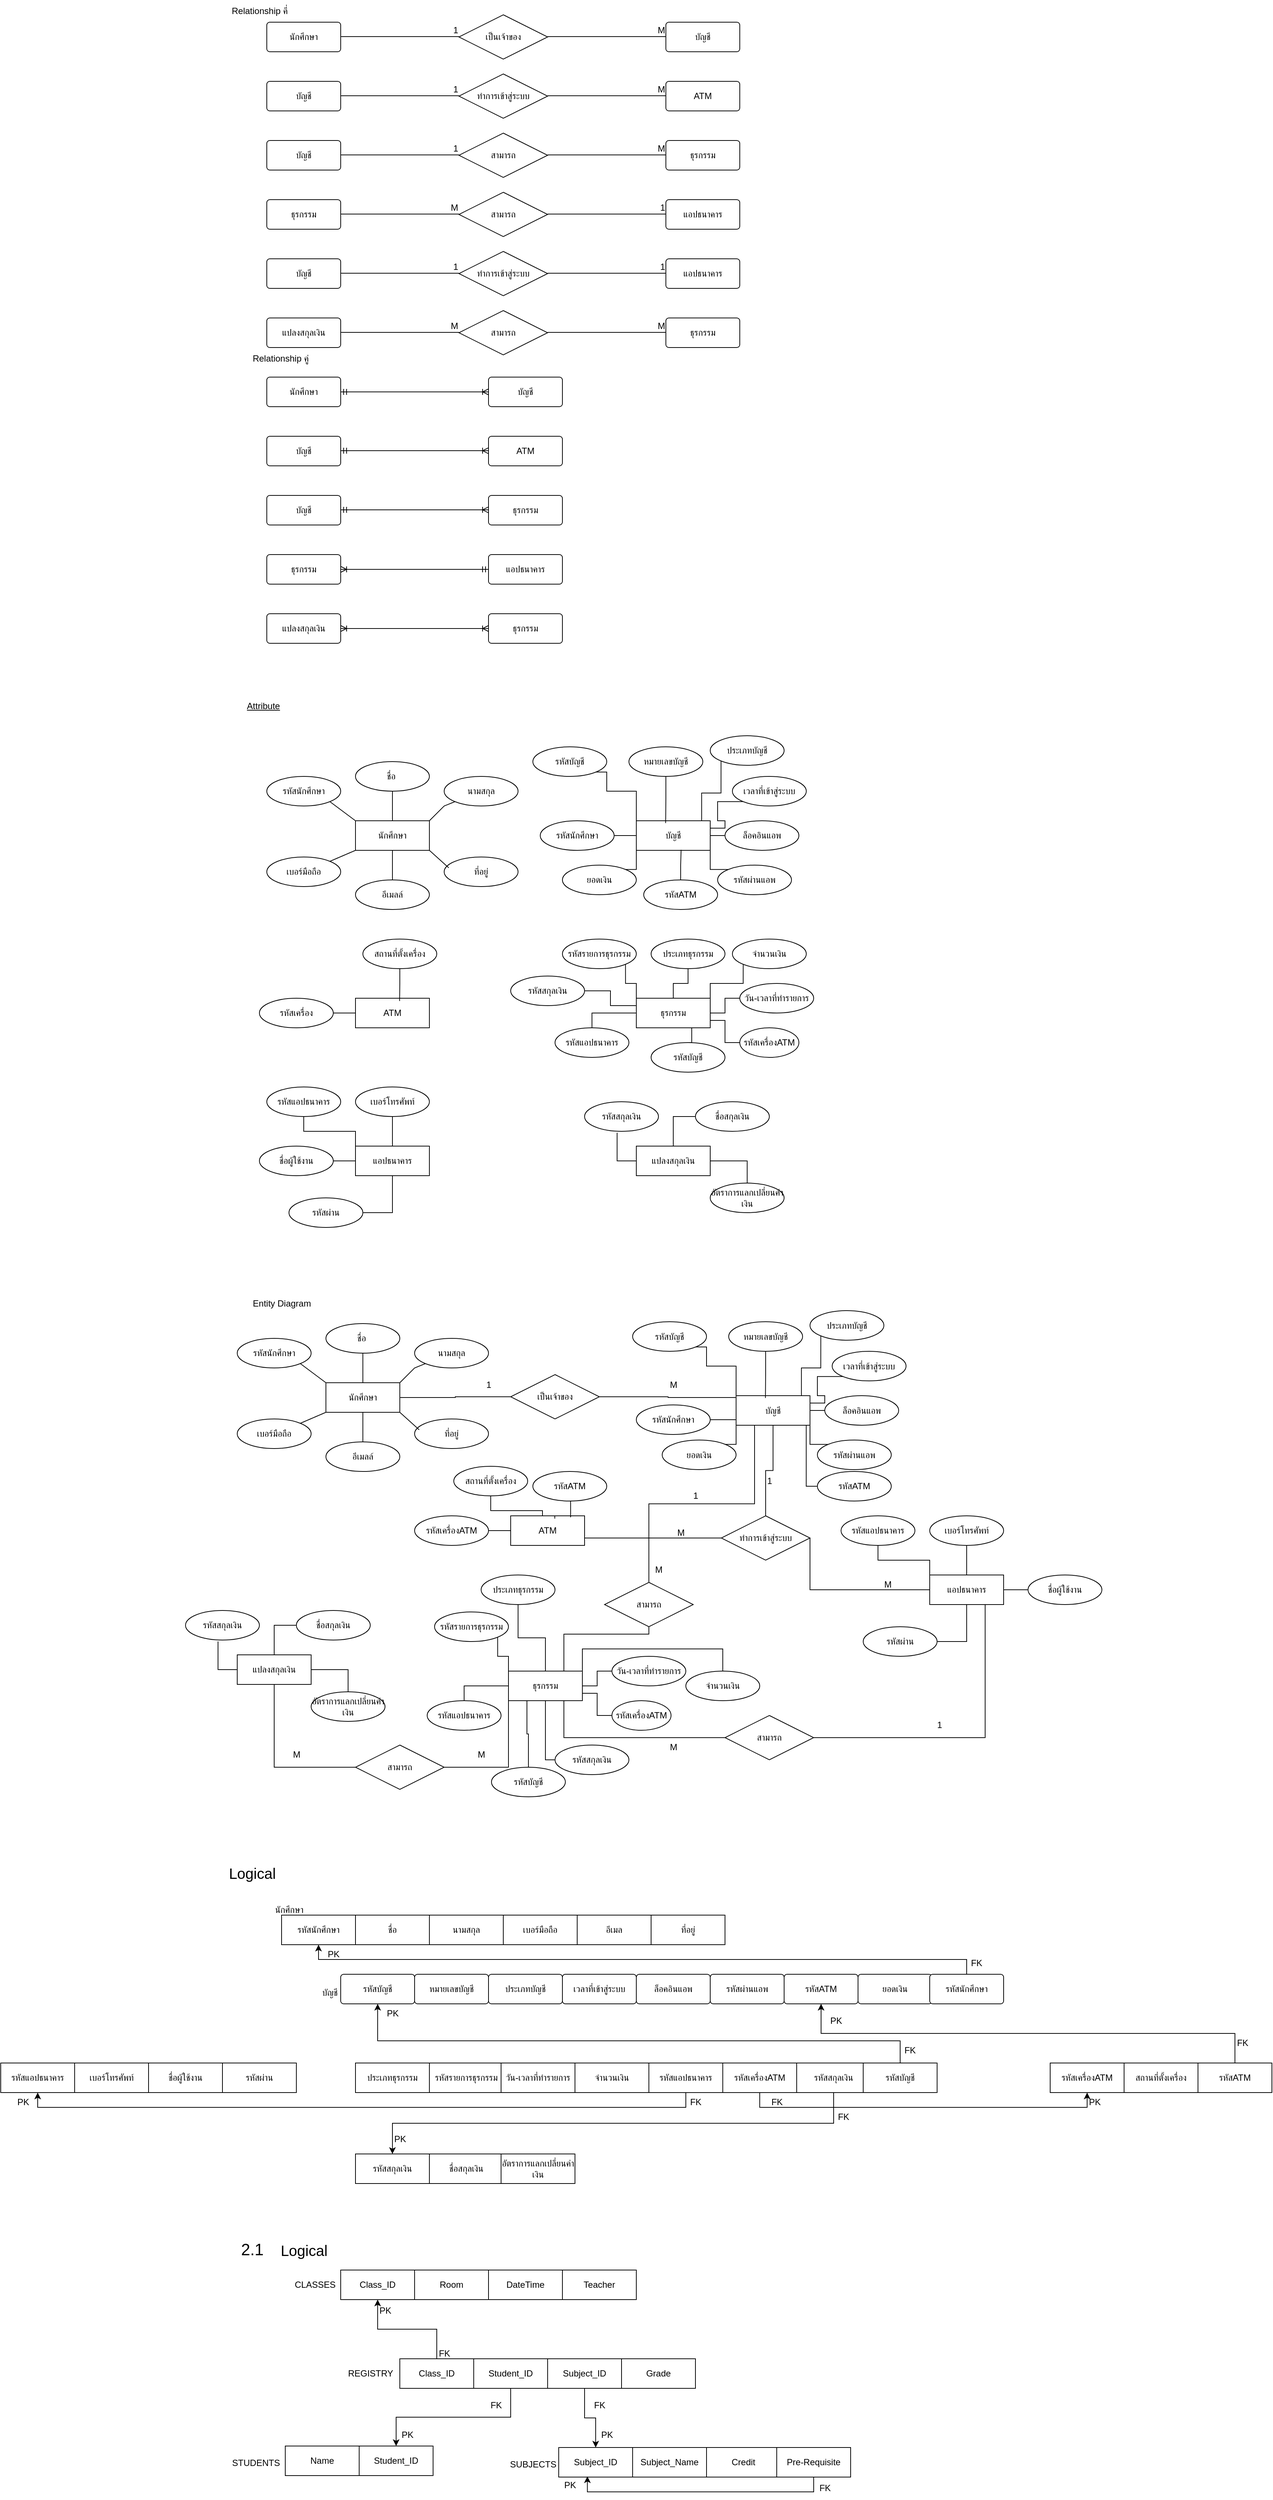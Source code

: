 <mxfile version="26.0.8">
  <diagram name="หน้า-1" id="eh4XmbmzgDnAuWuqmpsm">
    <mxGraphModel dx="1827" dy="542" grid="1" gridSize="10" guides="1" tooltips="1" connect="1" arrows="1" fold="1" page="1" pageScale="1" pageWidth="827" pageHeight="1169" math="0" shadow="0">
      <root>
        <mxCell id="0" />
        <mxCell id="1" parent="0" />
        <mxCell id="FMb4IsS57maZO2ft8bvY-1" value="นักศึกษา" style="rounded=1;arcSize=10;whiteSpace=wrap;html=1;align=center;" parent="1" vertex="1">
          <mxGeometry x="60" y="40" width="100" height="40" as="geometry" />
        </mxCell>
        <mxCell id="FMb4IsS57maZO2ft8bvY-3" value="" style="endArrow=none;html=1;rounded=0;" parent="1" edge="1">
          <mxGeometry relative="1" as="geometry">
            <mxPoint x="160" y="59.5" as="sourcePoint" />
            <mxPoint x="320" y="59.5" as="targetPoint" />
          </mxGeometry>
        </mxCell>
        <mxCell id="FMb4IsS57maZO2ft8bvY-4" value="1" style="resizable=0;html=1;whiteSpace=wrap;align=right;verticalAlign=bottom;" parent="FMb4IsS57maZO2ft8bvY-3" connectable="0" vertex="1">
          <mxGeometry x="1" relative="1" as="geometry" />
        </mxCell>
        <mxCell id="FMb4IsS57maZO2ft8bvY-6" value="" style="endArrow=none;html=1;rounded=0;" parent="1" edge="1">
          <mxGeometry relative="1" as="geometry">
            <mxPoint x="440" y="59.52" as="sourcePoint" />
            <mxPoint x="600" y="59.52" as="targetPoint" />
          </mxGeometry>
        </mxCell>
        <mxCell id="FMb4IsS57maZO2ft8bvY-7" value="M" style="resizable=0;html=1;whiteSpace=wrap;align=right;verticalAlign=bottom;" parent="FMb4IsS57maZO2ft8bvY-6" connectable="0" vertex="1">
          <mxGeometry x="1" relative="1" as="geometry" />
        </mxCell>
        <mxCell id="FMb4IsS57maZO2ft8bvY-8" value="บัญชี" style="rounded=1;arcSize=10;whiteSpace=wrap;html=1;align=center;" parent="1" vertex="1">
          <mxGeometry x="600" y="40" width="100" height="40" as="geometry" />
        </mxCell>
        <mxCell id="FMb4IsS57maZO2ft8bvY-9" value="บัญชี" style="rounded=1;arcSize=10;whiteSpace=wrap;html=1;align=center;" parent="1" vertex="1">
          <mxGeometry x="60" y="120" width="100" height="40" as="geometry" />
        </mxCell>
        <mxCell id="FMb4IsS57maZO2ft8bvY-10" value="" style="endArrow=none;html=1;rounded=0;" parent="1" edge="1">
          <mxGeometry relative="1" as="geometry">
            <mxPoint x="160" y="139.52" as="sourcePoint" />
            <mxPoint x="320" y="139.52" as="targetPoint" />
          </mxGeometry>
        </mxCell>
        <mxCell id="FMb4IsS57maZO2ft8bvY-11" value="1" style="resizable=0;html=1;whiteSpace=wrap;align=right;verticalAlign=bottom;" parent="FMb4IsS57maZO2ft8bvY-10" connectable="0" vertex="1">
          <mxGeometry x="1" relative="1" as="geometry" />
        </mxCell>
        <mxCell id="FMb4IsS57maZO2ft8bvY-13" value="" style="endArrow=none;html=1;rounded=0;" parent="1" edge="1">
          <mxGeometry relative="1" as="geometry">
            <mxPoint x="440" y="139.52" as="sourcePoint" />
            <mxPoint x="600" y="139.52" as="targetPoint" />
          </mxGeometry>
        </mxCell>
        <mxCell id="FMb4IsS57maZO2ft8bvY-14" value="M" style="resizable=0;html=1;whiteSpace=wrap;align=right;verticalAlign=bottom;" parent="FMb4IsS57maZO2ft8bvY-13" connectable="0" vertex="1">
          <mxGeometry x="1" relative="1" as="geometry" />
        </mxCell>
        <mxCell id="FMb4IsS57maZO2ft8bvY-15" value="ATM" style="rounded=1;arcSize=10;whiteSpace=wrap;html=1;align=center;" parent="1" vertex="1">
          <mxGeometry x="600" y="120" width="100" height="40" as="geometry" />
        </mxCell>
        <mxCell id="FMb4IsS57maZO2ft8bvY-16" value="เป็นเจ้าของ" style="shape=rhombus;perimeter=rhombusPerimeter;whiteSpace=wrap;html=1;align=center;" parent="1" vertex="1">
          <mxGeometry x="320" y="30" width="120" height="60" as="geometry" />
        </mxCell>
        <mxCell id="FMb4IsS57maZO2ft8bvY-17" value="ทำการเข้าสู่ระบบ" style="shape=rhombus;perimeter=rhombusPerimeter;whiteSpace=wrap;html=1;align=center;" parent="1" vertex="1">
          <mxGeometry x="320" y="110" width="120" height="60" as="geometry" />
        </mxCell>
        <mxCell id="FMb4IsS57maZO2ft8bvY-18" value="บัญชี" style="rounded=1;arcSize=10;whiteSpace=wrap;html=1;align=center;" parent="1" vertex="1">
          <mxGeometry x="60" y="200" width="100" height="40" as="geometry" />
        </mxCell>
        <mxCell id="FMb4IsS57maZO2ft8bvY-19" value="" style="endArrow=none;html=1;rounded=0;" parent="1" edge="1">
          <mxGeometry relative="1" as="geometry">
            <mxPoint x="160" y="219.52" as="sourcePoint" />
            <mxPoint x="320" y="219.52" as="targetPoint" />
          </mxGeometry>
        </mxCell>
        <mxCell id="FMb4IsS57maZO2ft8bvY-20" value="1" style="resizable=0;html=1;whiteSpace=wrap;align=right;verticalAlign=bottom;" parent="FMb4IsS57maZO2ft8bvY-19" connectable="0" vertex="1">
          <mxGeometry x="1" relative="1" as="geometry" />
        </mxCell>
        <mxCell id="FMb4IsS57maZO2ft8bvY-21" value="สามารถ" style="shape=rhombus;perimeter=rhombusPerimeter;whiteSpace=wrap;html=1;align=center;" parent="1" vertex="1">
          <mxGeometry x="320" y="190" width="120" height="60" as="geometry" />
        </mxCell>
        <mxCell id="FMb4IsS57maZO2ft8bvY-22" value="" style="endArrow=none;html=1;rounded=0;" parent="1" edge="1">
          <mxGeometry relative="1" as="geometry">
            <mxPoint x="440" y="219.52" as="sourcePoint" />
            <mxPoint x="600" y="219.52" as="targetPoint" />
          </mxGeometry>
        </mxCell>
        <mxCell id="FMb4IsS57maZO2ft8bvY-23" value="M" style="resizable=0;html=1;whiteSpace=wrap;align=right;verticalAlign=bottom;" parent="FMb4IsS57maZO2ft8bvY-22" connectable="0" vertex="1">
          <mxGeometry x="1" relative="1" as="geometry" />
        </mxCell>
        <mxCell id="FMb4IsS57maZO2ft8bvY-24" value="ธุรกรรม" style="rounded=1;arcSize=10;whiteSpace=wrap;html=1;align=center;" parent="1" vertex="1">
          <mxGeometry x="600" y="200" width="100" height="40" as="geometry" />
        </mxCell>
        <mxCell id="FMb4IsS57maZO2ft8bvY-25" value="ธุรกรรม" style="rounded=1;arcSize=10;whiteSpace=wrap;html=1;align=center;" parent="1" vertex="1">
          <mxGeometry x="60" y="280" width="100" height="40" as="geometry" />
        </mxCell>
        <mxCell id="FMb4IsS57maZO2ft8bvY-26" value="" style="endArrow=none;html=1;rounded=0;" parent="1" edge="1">
          <mxGeometry relative="1" as="geometry">
            <mxPoint x="160" y="299.52" as="sourcePoint" />
            <mxPoint x="320" y="299.52" as="targetPoint" />
          </mxGeometry>
        </mxCell>
        <mxCell id="FMb4IsS57maZO2ft8bvY-27" value="M" style="resizable=0;html=1;whiteSpace=wrap;align=right;verticalAlign=bottom;" parent="FMb4IsS57maZO2ft8bvY-26" connectable="0" vertex="1">
          <mxGeometry x="1" relative="1" as="geometry" />
        </mxCell>
        <mxCell id="FMb4IsS57maZO2ft8bvY-28" value="สามารถ" style="shape=rhombus;perimeter=rhombusPerimeter;whiteSpace=wrap;html=1;align=center;" parent="1" vertex="1">
          <mxGeometry x="320" y="270" width="120" height="60" as="geometry" />
        </mxCell>
        <mxCell id="FMb4IsS57maZO2ft8bvY-29" value="แอปธนาคาร" style="rounded=1;arcSize=10;whiteSpace=wrap;html=1;align=center;" parent="1" vertex="1">
          <mxGeometry x="600" y="280" width="100" height="40" as="geometry" />
        </mxCell>
        <mxCell id="FMb4IsS57maZO2ft8bvY-30" value="" style="endArrow=none;html=1;rounded=0;" parent="1" edge="1">
          <mxGeometry relative="1" as="geometry">
            <mxPoint x="440" y="299.52" as="sourcePoint" />
            <mxPoint x="600" y="299.52" as="targetPoint" />
          </mxGeometry>
        </mxCell>
        <mxCell id="FMb4IsS57maZO2ft8bvY-31" value="1" style="resizable=0;html=1;whiteSpace=wrap;align=right;verticalAlign=bottom;" parent="FMb4IsS57maZO2ft8bvY-30" connectable="0" vertex="1">
          <mxGeometry x="1" relative="1" as="geometry" />
        </mxCell>
        <mxCell id="FMb4IsS57maZO2ft8bvY-32" value="ธุรกรรม" style="rounded=1;arcSize=10;whiteSpace=wrap;html=1;align=center;" parent="1" vertex="1">
          <mxGeometry x="600" y="440" width="100" height="40" as="geometry" />
        </mxCell>
        <mxCell id="FMb4IsS57maZO2ft8bvY-33" value="สามารถ" style="shape=rhombus;perimeter=rhombusPerimeter;whiteSpace=wrap;html=1;align=center;" parent="1" vertex="1">
          <mxGeometry x="320" y="430" width="120" height="60" as="geometry" />
        </mxCell>
        <mxCell id="FMb4IsS57maZO2ft8bvY-34" value="แปลงสกุลเงิน" style="rounded=1;arcSize=10;whiteSpace=wrap;html=1;align=center;" parent="1" vertex="1">
          <mxGeometry x="60" y="440" width="100" height="40" as="geometry" />
        </mxCell>
        <mxCell id="FMb4IsS57maZO2ft8bvY-35" value="" style="endArrow=none;html=1;rounded=0;" parent="1" edge="1">
          <mxGeometry relative="1" as="geometry">
            <mxPoint x="160" y="459.52" as="sourcePoint" />
            <mxPoint x="320" y="459.52" as="targetPoint" />
          </mxGeometry>
        </mxCell>
        <mxCell id="FMb4IsS57maZO2ft8bvY-36" value="M" style="resizable=0;html=1;whiteSpace=wrap;align=right;verticalAlign=bottom;" parent="FMb4IsS57maZO2ft8bvY-35" connectable="0" vertex="1">
          <mxGeometry x="1" relative="1" as="geometry" />
        </mxCell>
        <mxCell id="FMb4IsS57maZO2ft8bvY-37" value="" style="endArrow=none;html=1;rounded=0;" parent="1" edge="1">
          <mxGeometry relative="1" as="geometry">
            <mxPoint x="440" y="459.52" as="sourcePoint" />
            <mxPoint x="600" y="459.52" as="targetPoint" />
          </mxGeometry>
        </mxCell>
        <mxCell id="FMb4IsS57maZO2ft8bvY-38" value="M" style="resizable=0;html=1;whiteSpace=wrap;align=right;verticalAlign=bottom;" parent="FMb4IsS57maZO2ft8bvY-37" connectable="0" vertex="1">
          <mxGeometry x="1" relative="1" as="geometry" />
        </mxCell>
        <mxCell id="FMb4IsS57maZO2ft8bvY-39" value="Relationship คี่" style="text;html=1;align=center;verticalAlign=middle;resizable=0;points=[];autosize=1;strokeColor=none;fillColor=none;" parent="1" vertex="1">
          <mxGeometry y="10" width="100" height="30" as="geometry" />
        </mxCell>
        <mxCell id="FMb4IsS57maZO2ft8bvY-40" value="นักศึกษา" style="rounded=1;arcSize=10;whiteSpace=wrap;html=1;align=center;" parent="1" vertex="1">
          <mxGeometry x="60" y="520" width="100" height="40" as="geometry" />
        </mxCell>
        <mxCell id="FMb4IsS57maZO2ft8bvY-41" value="&lt;span style=&quot;white-space: pre;&quot;&gt;&#x9;&lt;/span&gt;Relationship คู่" style="text;html=1;align=center;verticalAlign=middle;resizable=0;points=[];autosize=1;strokeColor=none;fillColor=none;" parent="1" vertex="1">
          <mxGeometry y="480" width="130" height="30" as="geometry" />
        </mxCell>
        <mxCell id="FMb4IsS57maZO2ft8bvY-42" value="บัญชี" style="rounded=1;arcSize=10;whiteSpace=wrap;html=1;align=center;" parent="1" vertex="1">
          <mxGeometry x="360" y="520" width="100" height="40" as="geometry" />
        </mxCell>
        <mxCell id="FMb4IsS57maZO2ft8bvY-43" value="บัญชี" style="rounded=1;arcSize=10;whiteSpace=wrap;html=1;align=center;" parent="1" vertex="1">
          <mxGeometry x="60" y="600" width="100" height="40" as="geometry" />
        </mxCell>
        <mxCell id="FMb4IsS57maZO2ft8bvY-44" value="ATM" style="rounded=1;arcSize=10;whiteSpace=wrap;html=1;align=center;" parent="1" vertex="1">
          <mxGeometry x="360" y="600" width="100" height="40" as="geometry" />
        </mxCell>
        <mxCell id="FMb4IsS57maZO2ft8bvY-45" value="บัญชี" style="rounded=1;arcSize=10;whiteSpace=wrap;html=1;align=center;" parent="1" vertex="1">
          <mxGeometry x="60" y="680" width="100" height="40" as="geometry" />
        </mxCell>
        <mxCell id="FMb4IsS57maZO2ft8bvY-46" value="ธุรกรรม" style="rounded=1;arcSize=10;whiteSpace=wrap;html=1;align=center;" parent="1" vertex="1">
          <mxGeometry x="360" y="680" width="100" height="40" as="geometry" />
        </mxCell>
        <mxCell id="FMb4IsS57maZO2ft8bvY-47" value="ธุรกรรม" style="rounded=1;arcSize=10;whiteSpace=wrap;html=1;align=center;" parent="1" vertex="1">
          <mxGeometry x="60" y="760" width="100" height="40" as="geometry" />
        </mxCell>
        <mxCell id="FMb4IsS57maZO2ft8bvY-48" value="แอปธนาคาร" style="rounded=1;arcSize=10;whiteSpace=wrap;html=1;align=center;" parent="1" vertex="1">
          <mxGeometry x="360" y="760" width="100" height="40" as="geometry" />
        </mxCell>
        <mxCell id="FMb4IsS57maZO2ft8bvY-49" value="แปลงสกุลเงิน" style="rounded=1;arcSize=10;whiteSpace=wrap;html=1;align=center;" parent="1" vertex="1">
          <mxGeometry x="60" y="840" width="100" height="40" as="geometry" />
        </mxCell>
        <mxCell id="FMb4IsS57maZO2ft8bvY-50" value="ธุรกรรม" style="rounded=1;arcSize=10;whiteSpace=wrap;html=1;align=center;" parent="1" vertex="1">
          <mxGeometry x="360" y="840" width="100" height="40" as="geometry" />
        </mxCell>
        <mxCell id="FMb4IsS57maZO2ft8bvY-53" value="" style="edgeStyle=entityRelationEdgeStyle;fontSize=12;html=1;endArrow=ERoneToMany;startArrow=ERmandOne;rounded=0;exitX=1;exitY=0.5;exitDx=0;exitDy=0;entryX=0;entryY=0.5;entryDx=0;entryDy=0;" parent="1" source="FMb4IsS57maZO2ft8bvY-40" target="FMb4IsS57maZO2ft8bvY-42" edge="1">
          <mxGeometry width="100" height="100" relative="1" as="geometry">
            <mxPoint x="480" y="600" as="sourcePoint" />
            <mxPoint x="580" y="500" as="targetPoint" />
          </mxGeometry>
        </mxCell>
        <mxCell id="FMb4IsS57maZO2ft8bvY-54" value="" style="edgeStyle=entityRelationEdgeStyle;fontSize=12;html=1;endArrow=ERoneToMany;startArrow=ERmandOne;rounded=0;exitX=1;exitY=0.5;exitDx=0;exitDy=0;entryX=0;entryY=0.5;entryDx=0;entryDy=0;" parent="1" edge="1">
          <mxGeometry width="100" height="100" relative="1" as="geometry">
            <mxPoint x="160" y="619.52" as="sourcePoint" />
            <mxPoint x="360" y="619.52" as="targetPoint" />
          </mxGeometry>
        </mxCell>
        <mxCell id="FMb4IsS57maZO2ft8bvY-55" value="" style="edgeStyle=entityRelationEdgeStyle;fontSize=12;html=1;endArrow=ERoneToMany;startArrow=ERmandOne;rounded=0;exitX=1;exitY=0.5;exitDx=0;exitDy=0;entryX=0;entryY=0.5;entryDx=0;entryDy=0;" parent="1" edge="1">
          <mxGeometry width="100" height="100" relative="1" as="geometry">
            <mxPoint x="160" y="699.52" as="sourcePoint" />
            <mxPoint x="360" y="699.52" as="targetPoint" />
          </mxGeometry>
        </mxCell>
        <mxCell id="FMb4IsS57maZO2ft8bvY-56" value="" style="edgeStyle=entityRelationEdgeStyle;fontSize=12;html=1;endArrow=ERoneToMany;startArrow=ERmandOne;rounded=0;exitX=0;exitY=0.5;exitDx=0;exitDy=0;entryX=1;entryY=0.5;entryDx=0;entryDy=0;" parent="1" source="FMb4IsS57maZO2ft8bvY-48" target="FMb4IsS57maZO2ft8bvY-47" edge="1">
          <mxGeometry width="100" height="100" relative="1" as="geometry">
            <mxPoint x="160" y="660" as="sourcePoint" />
            <mxPoint x="360" y="660" as="targetPoint" />
          </mxGeometry>
        </mxCell>
        <mxCell id="FMb4IsS57maZO2ft8bvY-57" value="" style="edgeStyle=entityRelationEdgeStyle;fontSize=12;html=1;endArrow=ERoneToMany;startArrow=ERoneToMany;rounded=0;exitX=1;exitY=0.5;exitDx=0;exitDy=0;entryX=0;entryY=0.5;entryDx=0;entryDy=0;" parent="1" source="FMb4IsS57maZO2ft8bvY-49" target="FMb4IsS57maZO2ft8bvY-50" edge="1">
          <mxGeometry width="100" height="100" relative="1" as="geometry">
            <mxPoint x="480" y="820" as="sourcePoint" />
            <mxPoint x="580" y="720" as="targetPoint" />
          </mxGeometry>
        </mxCell>
        <mxCell id="FMb4IsS57maZO2ft8bvY-59" value="&lt;span style=&quot;text-wrap-mode: wrap; text-decoration-line: underline;&quot;&gt;Attribute&lt;/span&gt;" style="text;html=1;align=center;verticalAlign=middle;resizable=0;points=[];autosize=1;strokeColor=none;fillColor=none;" parent="1" vertex="1">
          <mxGeometry x="20" y="950" width="70" height="30" as="geometry" />
        </mxCell>
        <mxCell id="FMb4IsS57maZO2ft8bvY-60" value="นักศึกษา" style="whiteSpace=wrap;html=1;align=center;" parent="1" vertex="1">
          <mxGeometry x="180" y="1120" width="100" height="40" as="geometry" />
        </mxCell>
        <mxCell id="FMb4IsS57maZO2ft8bvY-61" value="บัญชี" style="whiteSpace=wrap;html=1;align=center;" parent="1" vertex="1">
          <mxGeometry x="560" y="1120" width="100" height="40" as="geometry" />
        </mxCell>
        <mxCell id="FMb4IsS57maZO2ft8bvY-128" style="edgeStyle=orthogonalEdgeStyle;rounded=0;orthogonalLoop=1;jettySize=auto;html=1;exitX=0;exitY=0.5;exitDx=0;exitDy=0;entryX=1;entryY=0.5;entryDx=0;entryDy=0;endArrow=none;startFill=0;" parent="1" source="FMb4IsS57maZO2ft8bvY-62" target="FMb4IsS57maZO2ft8bvY-111" edge="1">
          <mxGeometry relative="1" as="geometry" />
        </mxCell>
        <mxCell id="FMb4IsS57maZO2ft8bvY-62" value="ATM" style="whiteSpace=wrap;html=1;align=center;" parent="1" vertex="1">
          <mxGeometry x="180" y="1360" width="100" height="40" as="geometry" />
        </mxCell>
        <mxCell id="FMb4IsS57maZO2ft8bvY-130" style="edgeStyle=orthogonalEdgeStyle;rounded=0;orthogonalLoop=1;jettySize=auto;html=1;exitX=0.5;exitY=0;exitDx=0;exitDy=0;endArrow=none;startFill=0;" parent="1" source="FMb4IsS57maZO2ft8bvY-63" target="FMb4IsS57maZO2ft8bvY-118" edge="1">
          <mxGeometry relative="1" as="geometry" />
        </mxCell>
        <mxCell id="FMb4IsS57maZO2ft8bvY-131" style="edgeStyle=orthogonalEdgeStyle;rounded=0;orthogonalLoop=1;jettySize=auto;html=1;exitX=1;exitY=0;exitDx=0;exitDy=0;entryX=0;entryY=1;entryDx=0;entryDy=0;endArrow=none;startFill=0;" parent="1" source="FMb4IsS57maZO2ft8bvY-63" target="FMb4IsS57maZO2ft8bvY-119" edge="1">
          <mxGeometry relative="1" as="geometry" />
        </mxCell>
        <mxCell id="FMb4IsS57maZO2ft8bvY-136" style="edgeStyle=orthogonalEdgeStyle;rounded=0;orthogonalLoop=1;jettySize=auto;html=1;exitX=0;exitY=0.5;exitDx=0;exitDy=0;entryX=0.5;entryY=0;entryDx=0;entryDy=0;endArrow=none;startFill=0;" parent="1" source="FMb4IsS57maZO2ft8bvY-63" target="FMb4IsS57maZO2ft8bvY-123" edge="1">
          <mxGeometry relative="1" as="geometry" />
        </mxCell>
        <mxCell id="FMb4IsS57maZO2ft8bvY-63" value="ธุรกรรม" style="whiteSpace=wrap;html=1;align=center;" parent="1" vertex="1">
          <mxGeometry x="560" y="1360" width="100" height="40" as="geometry" />
        </mxCell>
        <mxCell id="FMb4IsS57maZO2ft8bvY-137" style="edgeStyle=orthogonalEdgeStyle;rounded=0;orthogonalLoop=1;jettySize=auto;html=1;exitX=0.5;exitY=0;exitDx=0;exitDy=0;entryX=0.5;entryY=1;entryDx=0;entryDy=0;endArrow=none;startFill=0;" parent="1" source="FMb4IsS57maZO2ft8bvY-64" target="FMb4IsS57maZO2ft8bvY-114" edge="1">
          <mxGeometry relative="1" as="geometry" />
        </mxCell>
        <mxCell id="FMb4IsS57maZO2ft8bvY-138" style="edgeStyle=orthogonalEdgeStyle;rounded=0;orthogonalLoop=1;jettySize=auto;html=1;exitX=0;exitY=0;exitDx=0;exitDy=0;endArrow=none;startFill=0;" parent="1" source="FMb4IsS57maZO2ft8bvY-64" target="FMb4IsS57maZO2ft8bvY-113" edge="1">
          <mxGeometry relative="1" as="geometry" />
        </mxCell>
        <mxCell id="FMb4IsS57maZO2ft8bvY-139" style="edgeStyle=orthogonalEdgeStyle;rounded=0;orthogonalLoop=1;jettySize=auto;html=1;exitX=0;exitY=0.5;exitDx=0;exitDy=0;entryX=1;entryY=0.5;entryDx=0;entryDy=0;endArrow=none;startFill=0;" parent="1" source="FMb4IsS57maZO2ft8bvY-64" target="FMb4IsS57maZO2ft8bvY-115" edge="1">
          <mxGeometry relative="1" as="geometry" />
        </mxCell>
        <mxCell id="FMb4IsS57maZO2ft8bvY-140" style="edgeStyle=orthogonalEdgeStyle;rounded=0;orthogonalLoop=1;jettySize=auto;html=1;exitX=0.5;exitY=1;exitDx=0;exitDy=0;entryX=1;entryY=0.5;entryDx=0;entryDy=0;endArrow=none;startFill=0;" parent="1" source="FMb4IsS57maZO2ft8bvY-64" target="FMb4IsS57maZO2ft8bvY-116" edge="1">
          <mxGeometry relative="1" as="geometry" />
        </mxCell>
        <mxCell id="FMb4IsS57maZO2ft8bvY-64" value="แอปธนาคาร" style="whiteSpace=wrap;html=1;align=center;" parent="1" vertex="1">
          <mxGeometry x="180" y="1560" width="100" height="40" as="geometry" />
        </mxCell>
        <mxCell id="FMb4IsS57maZO2ft8bvY-142" style="edgeStyle=orthogonalEdgeStyle;rounded=0;orthogonalLoop=1;jettySize=auto;html=1;exitX=0.5;exitY=0;exitDx=0;exitDy=0;entryX=0;entryY=0.5;entryDx=0;entryDy=0;endArrow=none;startFill=0;" parent="1" source="FMb4IsS57maZO2ft8bvY-65" target="FMb4IsS57maZO2ft8bvY-125" edge="1">
          <mxGeometry relative="1" as="geometry" />
        </mxCell>
        <mxCell id="FMb4IsS57maZO2ft8bvY-143" style="edgeStyle=orthogonalEdgeStyle;rounded=0;orthogonalLoop=1;jettySize=auto;html=1;exitX=1;exitY=0.5;exitDx=0;exitDy=0;entryX=0.5;entryY=0;entryDx=0;entryDy=0;endArrow=none;startFill=0;" parent="1" source="FMb4IsS57maZO2ft8bvY-65" target="FMb4IsS57maZO2ft8bvY-126" edge="1">
          <mxGeometry relative="1" as="geometry" />
        </mxCell>
        <mxCell id="FMb4IsS57maZO2ft8bvY-65" value="แปลงสกุลเงิน" style="whiteSpace=wrap;html=1;align=center;" parent="1" vertex="1">
          <mxGeometry x="560" y="1560" width="100" height="40" as="geometry" />
        </mxCell>
        <mxCell id="FMb4IsS57maZO2ft8bvY-66" value="รหัสนักศึกษา" style="ellipse;whiteSpace=wrap;html=1;align=center;" parent="1" vertex="1">
          <mxGeometry x="60" y="1060" width="100" height="40" as="geometry" />
        </mxCell>
        <mxCell id="FMb4IsS57maZO2ft8bvY-67" value="นามสกุล" style="ellipse;whiteSpace=wrap;html=1;align=center;" parent="1" vertex="1">
          <mxGeometry x="300" y="1060" width="100" height="40" as="geometry" />
        </mxCell>
        <mxCell id="FMb4IsS57maZO2ft8bvY-68" value="ชื่อ&amp;nbsp;" style="ellipse;whiteSpace=wrap;html=1;align=center;" parent="1" vertex="1">
          <mxGeometry x="180" y="1040" width="100" height="40" as="geometry" />
        </mxCell>
        <mxCell id="FMb4IsS57maZO2ft8bvY-69" value="เบอร์มือถือ" style="ellipse;whiteSpace=wrap;html=1;align=center;" parent="1" vertex="1">
          <mxGeometry x="60" y="1169" width="100" height="40" as="geometry" />
        </mxCell>
        <mxCell id="FMb4IsS57maZO2ft8bvY-70" value="อีเมลล์" style="ellipse;whiteSpace=wrap;html=1;align=center;" parent="1" vertex="1">
          <mxGeometry x="180" y="1200" width="100" height="40" as="geometry" />
        </mxCell>
        <mxCell id="FMb4IsS57maZO2ft8bvY-71" value="ที่อยู่" style="ellipse;whiteSpace=wrap;html=1;align=center;" parent="1" vertex="1">
          <mxGeometry x="300" y="1169" width="100" height="40" as="geometry" />
        </mxCell>
        <mxCell id="FMb4IsS57maZO2ft8bvY-72" value="" style="endArrow=none;html=1;rounded=0;exitX=0.5;exitY=1;exitDx=0;exitDy=0;entryX=0.5;entryY=0;entryDx=0;entryDy=0;" parent="1" source="FMb4IsS57maZO2ft8bvY-68" target="FMb4IsS57maZO2ft8bvY-60" edge="1">
          <mxGeometry relative="1" as="geometry">
            <mxPoint x="390" y="1060" as="sourcePoint" />
            <mxPoint x="550" y="1060" as="targetPoint" />
          </mxGeometry>
        </mxCell>
        <mxCell id="FMb4IsS57maZO2ft8bvY-73" value="" style="endArrow=none;html=1;rounded=0;exitX=0;exitY=1;exitDx=0;exitDy=0;entryX=1;entryY=0;entryDx=0;entryDy=0;" parent="1" source="FMb4IsS57maZO2ft8bvY-67" target="FMb4IsS57maZO2ft8bvY-60" edge="1">
          <mxGeometry relative="1" as="geometry">
            <mxPoint x="240" y="1090" as="sourcePoint" />
            <mxPoint x="240" y="1130" as="targetPoint" />
            <Array as="points">
              <mxPoint x="300" y="1100" />
            </Array>
          </mxGeometry>
        </mxCell>
        <mxCell id="FMb4IsS57maZO2ft8bvY-74" value="" style="endArrow=none;html=1;rounded=0;exitX=1;exitY=1;exitDx=0;exitDy=0;entryX=0;entryY=0;entryDx=0;entryDy=0;" parent="1" source="FMb4IsS57maZO2ft8bvY-66" target="FMb4IsS57maZO2ft8bvY-60" edge="1">
          <mxGeometry relative="1" as="geometry">
            <mxPoint x="250" y="1100" as="sourcePoint" />
            <mxPoint x="250" y="1140" as="targetPoint" />
          </mxGeometry>
        </mxCell>
        <mxCell id="FMb4IsS57maZO2ft8bvY-75" value="" style="endArrow=none;html=1;rounded=0;exitX=0;exitY=1;exitDx=0;exitDy=0;entryX=1;entryY=0;entryDx=0;entryDy=0;" parent="1" source="FMb4IsS57maZO2ft8bvY-60" target="FMb4IsS57maZO2ft8bvY-69" edge="1">
          <mxGeometry relative="1" as="geometry">
            <mxPoint x="260" y="1110" as="sourcePoint" />
            <mxPoint x="260" y="1150" as="targetPoint" />
          </mxGeometry>
        </mxCell>
        <mxCell id="FMb4IsS57maZO2ft8bvY-76" value="" style="endArrow=none;html=1;rounded=0;exitX=0.5;exitY=1;exitDx=0;exitDy=0;entryX=0.5;entryY=0;entryDx=0;entryDy=0;" parent="1" source="FMb4IsS57maZO2ft8bvY-60" target="FMb4IsS57maZO2ft8bvY-70" edge="1">
          <mxGeometry relative="1" as="geometry">
            <mxPoint x="270" y="1120" as="sourcePoint" />
            <mxPoint x="270" y="1160" as="targetPoint" />
          </mxGeometry>
        </mxCell>
        <mxCell id="FMb4IsS57maZO2ft8bvY-77" value="" style="endArrow=none;html=1;rounded=0;exitX=1;exitY=1;exitDx=0;exitDy=0;entryX=0.062;entryY=0.365;entryDx=0;entryDy=0;entryPerimeter=0;" parent="1" source="FMb4IsS57maZO2ft8bvY-60" target="FMb4IsS57maZO2ft8bvY-71" edge="1">
          <mxGeometry relative="1" as="geometry">
            <mxPoint x="280" y="1130" as="sourcePoint" />
            <mxPoint x="280" y="1170" as="targetPoint" />
          </mxGeometry>
        </mxCell>
        <mxCell id="FMb4IsS57maZO2ft8bvY-95" style="edgeStyle=orthogonalEdgeStyle;rounded=0;orthogonalLoop=1;jettySize=auto;html=1;exitX=1;exitY=1;exitDx=0;exitDy=0;entryX=0;entryY=0;entryDx=0;entryDy=0;endArrow=none;startFill=0;" parent="1" source="FMb4IsS57maZO2ft8bvY-78" target="FMb4IsS57maZO2ft8bvY-61" edge="1">
          <mxGeometry relative="1" as="geometry">
            <Array as="points">
              <mxPoint x="520" y="1054" />
              <mxPoint x="520" y="1080" />
              <mxPoint x="560" y="1080" />
            </Array>
          </mxGeometry>
        </mxCell>
        <mxCell id="FMb4IsS57maZO2ft8bvY-78" value="รหัสบัญชี" style="ellipse;whiteSpace=wrap;html=1;align=center;" parent="1" vertex="1">
          <mxGeometry x="420" y="1020" width="100" height="40" as="geometry" />
        </mxCell>
        <mxCell id="FMb4IsS57maZO2ft8bvY-86" value="หมายเลขบัญชี" style="ellipse;whiteSpace=wrap;html=1;align=center;" parent="1" vertex="1">
          <mxGeometry x="550" y="1020" width="100" height="40" as="geometry" />
        </mxCell>
        <mxCell id="FMb4IsS57maZO2ft8bvY-87" value="ประเภทบัญชี" style="ellipse;whiteSpace=wrap;html=1;align=center;" parent="1" vertex="1">
          <mxGeometry x="660" y="1005" width="100" height="40" as="geometry" />
        </mxCell>
        <mxCell id="FMb4IsS57maZO2ft8bvY-99" style="edgeStyle=orthogonalEdgeStyle;rounded=0;orthogonalLoop=1;jettySize=auto;html=1;exitX=0;exitY=0.5;exitDx=0;exitDy=0;entryX=1;entryY=0.5;entryDx=0;entryDy=0;endArrow=none;startFill=0;" parent="1" source="FMb4IsS57maZO2ft8bvY-88" target="FMb4IsS57maZO2ft8bvY-61" edge="1">
          <mxGeometry relative="1" as="geometry" />
        </mxCell>
        <mxCell id="FMb4IsS57maZO2ft8bvY-88" value="ล็อคอินแอพ" style="ellipse;whiteSpace=wrap;html=1;align=center;" parent="1" vertex="1">
          <mxGeometry x="680" y="1120" width="100" height="40" as="geometry" />
        </mxCell>
        <mxCell id="FMb4IsS57maZO2ft8bvY-100" style="edgeStyle=orthogonalEdgeStyle;rounded=0;orthogonalLoop=1;jettySize=auto;html=1;exitX=0;exitY=0;exitDx=0;exitDy=0;entryX=1;entryY=1;entryDx=0;entryDy=0;endArrow=none;startFill=0;" parent="1" source="FMb4IsS57maZO2ft8bvY-89" target="FMb4IsS57maZO2ft8bvY-61" edge="1">
          <mxGeometry relative="1" as="geometry" />
        </mxCell>
        <mxCell id="FMb4IsS57maZO2ft8bvY-89" value="รหัสผ่านแอพ" style="ellipse;whiteSpace=wrap;html=1;align=center;" parent="1" vertex="1">
          <mxGeometry x="670" y="1180" width="100" height="40" as="geometry" />
        </mxCell>
        <mxCell id="FMb4IsS57maZO2ft8bvY-90" value="รหัสATM" style="ellipse;whiteSpace=wrap;html=1;align=center;" parent="1" vertex="1">
          <mxGeometry x="570" y="1200" width="100" height="40" as="geometry" />
        </mxCell>
        <mxCell id="FMb4IsS57maZO2ft8bvY-102" style="edgeStyle=orthogonalEdgeStyle;rounded=0;orthogonalLoop=1;jettySize=auto;html=1;exitX=1;exitY=0;exitDx=0;exitDy=0;entryX=0;entryY=1;entryDx=0;entryDy=0;endArrow=none;startFill=0;" parent="1" source="FMb4IsS57maZO2ft8bvY-91" target="FMb4IsS57maZO2ft8bvY-61" edge="1">
          <mxGeometry relative="1" as="geometry" />
        </mxCell>
        <mxCell id="FMb4IsS57maZO2ft8bvY-91" value="ยอดเงิน&lt;span style=&quot;color: rgba(0, 0, 0, 0); font-family: monospace; font-size: 0px; text-align: start; text-wrap-mode: nowrap;&quot;&gt;%3CmxGraphModel%3E%3Croot%3E%3CmxCell%20id%3D%220%22%2F%3E%3CmxCell%20id%3D%221%22%20parent%3D%220%22%2F%3E%3CmxCell%20id%3D%222%22%20value%3D%22%E0%B8%AB%E0%B8%A1%E0%B8%B2%E0%B8%A2%E0%B9%80%E0%B8%A5%E0%B8%82%E0%B8%9A%E0%B8%B1%E0%B8%8D%E0%B8%8A%E0%B8%B5%22%20style%3D%22ellipse%3BwhiteSpace%3Dwrap%3Bhtml%3D1%3Balign%3Dcenter%3B%22%20vertex%3D%221%22%20parent%3D%221%22%3E%3CmxGeometry%20x%3D%22570%22%20y%3D%221040%22%20width%3D%22100%22%20height%3D%2240%22%20as%3D%22geometry%22%2F%3E%3C%2FmxCell%3E%3C%2Froot%3E%3C%2FmxGraphModel%3E&lt;/span&gt;&lt;span style=&quot;color: rgba(0, 0, 0, 0); font-family: monospace; font-size: 0px; text-align: start; text-wrap-mode: nowrap;&quot;&gt;%3CmxGraphModel%3E%3Croot%3E%3CmxCell%20id%3D%220%22%2F%3E%3CmxCell%20id%3D%221%22%20parent%3D%220%22%2F%3E%3CmxCell%20id%3D%222%22%20value%3D%22%E0%B8%AB%E0%B8%A1%E0%B8%B2%E0%B8%A2%E0%B9%80%E0%B8%A5%E0%B8%82%E0%B8%9A%E0%B8%B1%E0%B8%8D%E0%B8%8A%E0%B8%B5%22%20style%3D%22ellipse%3BwhiteSpace%3Dwrap%3Bhtml%3D1%3Balign%3Dcenter%3B%22%20vertex%3D%221%22%20parent%3D%221%22%3E%3CmxGeometry%20x%3D%22570%22%20y%3D%221040%22%20width%3D%22100%22%20height%3D%2240%22%20as%3D%22geometry%22%2F%3E%3C%2FmxCell%3E%3C%2Froot%3E%3C%2FmxGraphModel%3E&lt;/span&gt;" style="ellipse;whiteSpace=wrap;html=1;align=center;" parent="1" vertex="1">
          <mxGeometry x="460" y="1180" width="100" height="40" as="geometry" />
        </mxCell>
        <mxCell id="FMb4IsS57maZO2ft8bvY-103" style="edgeStyle=orthogonalEdgeStyle;rounded=0;orthogonalLoop=1;jettySize=auto;html=1;exitX=1;exitY=0.5;exitDx=0;exitDy=0;entryX=0;entryY=0.5;entryDx=0;entryDy=0;endArrow=none;startFill=0;" parent="1" source="FMb4IsS57maZO2ft8bvY-92" target="FMb4IsS57maZO2ft8bvY-61" edge="1">
          <mxGeometry relative="1" as="geometry" />
        </mxCell>
        <mxCell id="FMb4IsS57maZO2ft8bvY-92" value="รหัสนักศึกษา" style="ellipse;whiteSpace=wrap;html=1;align=center;" parent="1" vertex="1">
          <mxGeometry x="430" y="1120" width="100" height="40" as="geometry" />
        </mxCell>
        <mxCell id="FMb4IsS57maZO2ft8bvY-98" style="edgeStyle=orthogonalEdgeStyle;rounded=0;orthogonalLoop=1;jettySize=auto;html=1;exitX=0;exitY=1;exitDx=0;exitDy=0;entryX=1;entryY=0.25;entryDx=0;entryDy=0;endArrow=none;startFill=0;" parent="1" source="FMb4IsS57maZO2ft8bvY-93" target="FMb4IsS57maZO2ft8bvY-61" edge="1">
          <mxGeometry relative="1" as="geometry" />
        </mxCell>
        <mxCell id="FMb4IsS57maZO2ft8bvY-93" value="เวลาที่เข้าสู่ระบบ" style="ellipse;whiteSpace=wrap;html=1;align=center;" parent="1" vertex="1">
          <mxGeometry x="690" y="1060" width="100" height="40" as="geometry" />
        </mxCell>
        <mxCell id="FMb4IsS57maZO2ft8bvY-96" style="edgeStyle=orthogonalEdgeStyle;rounded=0;orthogonalLoop=1;jettySize=auto;html=1;exitX=0.5;exitY=1;exitDx=0;exitDy=0;entryX=0.397;entryY=0.077;entryDx=0;entryDy=0;entryPerimeter=0;endArrow=none;startFill=0;" parent="1" source="FMb4IsS57maZO2ft8bvY-86" target="FMb4IsS57maZO2ft8bvY-61" edge="1">
          <mxGeometry relative="1" as="geometry" />
        </mxCell>
        <mxCell id="FMb4IsS57maZO2ft8bvY-97" style="edgeStyle=orthogonalEdgeStyle;rounded=0;orthogonalLoop=1;jettySize=auto;html=1;exitX=0;exitY=1;exitDx=0;exitDy=0;entryX=0.884;entryY=-0.01;entryDx=0;entryDy=0;entryPerimeter=0;endArrow=none;startFill=0;" parent="1" source="FMb4IsS57maZO2ft8bvY-87" target="FMb4IsS57maZO2ft8bvY-61" edge="1">
          <mxGeometry relative="1" as="geometry" />
        </mxCell>
        <mxCell id="FMb4IsS57maZO2ft8bvY-101" style="edgeStyle=orthogonalEdgeStyle;rounded=0;orthogonalLoop=1;jettySize=auto;html=1;exitX=0.5;exitY=0;exitDx=0;exitDy=0;entryX=0.606;entryY=0.982;entryDx=0;entryDy=0;entryPerimeter=0;endArrow=none;startFill=0;" parent="1" source="FMb4IsS57maZO2ft8bvY-90" target="FMb4IsS57maZO2ft8bvY-61" edge="1">
          <mxGeometry relative="1" as="geometry" />
        </mxCell>
        <mxCell id="FMb4IsS57maZO2ft8bvY-104" value="บัญชี" style="rounded=1;arcSize=10;whiteSpace=wrap;html=1;align=center;" parent="1" vertex="1">
          <mxGeometry x="60" y="360" width="100" height="40" as="geometry" />
        </mxCell>
        <mxCell id="FMb4IsS57maZO2ft8bvY-105" value="" style="endArrow=none;html=1;rounded=0;" parent="1" edge="1">
          <mxGeometry relative="1" as="geometry">
            <mxPoint x="160" y="379.52" as="sourcePoint" />
            <mxPoint x="320" y="379.52" as="targetPoint" />
          </mxGeometry>
        </mxCell>
        <mxCell id="FMb4IsS57maZO2ft8bvY-106" value="1" style="resizable=0;html=1;whiteSpace=wrap;align=right;verticalAlign=bottom;" parent="FMb4IsS57maZO2ft8bvY-105" connectable="0" vertex="1">
          <mxGeometry x="1" relative="1" as="geometry" />
        </mxCell>
        <mxCell id="FMb4IsS57maZO2ft8bvY-107" value="" style="endArrow=none;html=1;rounded=0;" parent="1" edge="1">
          <mxGeometry relative="1" as="geometry">
            <mxPoint x="440" y="379.52" as="sourcePoint" />
            <mxPoint x="600" y="379.52" as="targetPoint" />
          </mxGeometry>
        </mxCell>
        <mxCell id="FMb4IsS57maZO2ft8bvY-108" value="1" style="resizable=0;html=1;whiteSpace=wrap;align=right;verticalAlign=bottom;" parent="FMb4IsS57maZO2ft8bvY-107" connectable="0" vertex="1">
          <mxGeometry x="1" relative="1" as="geometry" />
        </mxCell>
        <mxCell id="FMb4IsS57maZO2ft8bvY-109" value="แอปธนาคาร" style="rounded=1;arcSize=10;whiteSpace=wrap;html=1;align=center;" parent="1" vertex="1">
          <mxGeometry x="600" y="360" width="100" height="40" as="geometry" />
        </mxCell>
        <mxCell id="FMb4IsS57maZO2ft8bvY-110" value="ทำการเข้าสู่ระบบ" style="shape=rhombus;perimeter=rhombusPerimeter;whiteSpace=wrap;html=1;align=center;" parent="1" vertex="1">
          <mxGeometry x="320" y="350" width="120" height="60" as="geometry" />
        </mxCell>
        <mxCell id="FMb4IsS57maZO2ft8bvY-111" value="รหัสเครื่อง" style="ellipse;whiteSpace=wrap;html=1;align=center;" parent="1" vertex="1">
          <mxGeometry x="50" y="1360" width="100" height="40" as="geometry" />
        </mxCell>
        <mxCell id="FMb4IsS57maZO2ft8bvY-112" value="สถานที่ตั้งเครื่อง" style="ellipse;whiteSpace=wrap;html=1;align=center;" parent="1" vertex="1">
          <mxGeometry x="190" y="1280" width="100" height="40" as="geometry" />
        </mxCell>
        <mxCell id="FMb4IsS57maZO2ft8bvY-113" value="รหัสแอปธนาคาร" style="ellipse;whiteSpace=wrap;html=1;align=center;" parent="1" vertex="1">
          <mxGeometry x="60" y="1480" width="100" height="40" as="geometry" />
        </mxCell>
        <mxCell id="FMb4IsS57maZO2ft8bvY-114" value="เบอร์โทรศัพท์" style="ellipse;whiteSpace=wrap;html=1;align=center;" parent="1" vertex="1">
          <mxGeometry x="180" y="1480" width="100" height="40" as="geometry" />
        </mxCell>
        <mxCell id="FMb4IsS57maZO2ft8bvY-115" value="ชื่อผู้ใช้งาน" style="ellipse;whiteSpace=wrap;html=1;align=center;" parent="1" vertex="1">
          <mxGeometry x="50" y="1560" width="100" height="40" as="geometry" />
        </mxCell>
        <mxCell id="FMb4IsS57maZO2ft8bvY-116" value="รหัสผ่าน" style="ellipse;whiteSpace=wrap;html=1;align=center;" parent="1" vertex="1">
          <mxGeometry x="90" y="1630" width="100" height="40" as="geometry" />
        </mxCell>
        <mxCell id="FMb4IsS57maZO2ft8bvY-129" style="edgeStyle=orthogonalEdgeStyle;rounded=0;orthogonalLoop=1;jettySize=auto;html=1;exitX=1;exitY=1;exitDx=0;exitDy=0;entryX=0;entryY=0;entryDx=0;entryDy=0;endArrow=none;startFill=0;" parent="1" source="FMb4IsS57maZO2ft8bvY-117" target="FMb4IsS57maZO2ft8bvY-63" edge="1">
          <mxGeometry relative="1" as="geometry" />
        </mxCell>
        <mxCell id="FMb4IsS57maZO2ft8bvY-117" value="รหัสรายการธุรกรรม" style="ellipse;whiteSpace=wrap;html=1;align=center;" parent="1" vertex="1">
          <mxGeometry x="460" y="1280" width="100" height="40" as="geometry" />
        </mxCell>
        <mxCell id="FMb4IsS57maZO2ft8bvY-118" value="ประเภทธุรกรรม " style="ellipse;whiteSpace=wrap;html=1;align=center;" parent="1" vertex="1">
          <mxGeometry x="580" y="1280" width="100" height="40" as="geometry" />
        </mxCell>
        <mxCell id="FMb4IsS57maZO2ft8bvY-119" value="จำนวนเงิน" style="ellipse;whiteSpace=wrap;html=1;align=center;" parent="1" vertex="1">
          <mxGeometry x="690" y="1280" width="100" height="40" as="geometry" />
        </mxCell>
        <mxCell id="FMb4IsS57maZO2ft8bvY-132" style="edgeStyle=orthogonalEdgeStyle;rounded=0;orthogonalLoop=1;jettySize=auto;html=1;exitX=0;exitY=0.5;exitDx=0;exitDy=0;entryX=1;entryY=0.5;entryDx=0;entryDy=0;endArrow=none;startFill=0;" parent="1" source="FMb4IsS57maZO2ft8bvY-120" target="FMb4IsS57maZO2ft8bvY-63" edge="1">
          <mxGeometry relative="1" as="geometry" />
        </mxCell>
        <mxCell id="FMb4IsS57maZO2ft8bvY-120" value="วัน-เวลาที่ทำรายการ" style="ellipse;whiteSpace=wrap;html=1;align=center;" parent="1" vertex="1">
          <mxGeometry x="700" y="1340" width="100" height="40" as="geometry" />
        </mxCell>
        <mxCell id="FMb4IsS57maZO2ft8bvY-133" style="edgeStyle=orthogonalEdgeStyle;rounded=0;orthogonalLoop=1;jettySize=auto;html=1;exitX=0;exitY=0.5;exitDx=0;exitDy=0;entryX=1;entryY=0.75;entryDx=0;entryDy=0;endArrow=none;startFill=0;" parent="1" source="FMb4IsS57maZO2ft8bvY-121" target="FMb4IsS57maZO2ft8bvY-63" edge="1">
          <mxGeometry relative="1" as="geometry" />
        </mxCell>
        <mxCell id="FMb4IsS57maZO2ft8bvY-121" value="รหัสเครื่องATM" style="ellipse;whiteSpace=wrap;html=1;align=center;" parent="1" vertex="1">
          <mxGeometry x="700" y="1400" width="80" height="40" as="geometry" />
        </mxCell>
        <mxCell id="FMb4IsS57maZO2ft8bvY-134" style="edgeStyle=orthogonalEdgeStyle;rounded=0;orthogonalLoop=1;jettySize=auto;html=1;exitX=0.5;exitY=0;exitDx=0;exitDy=0;entryX=0.75;entryY=1;entryDx=0;entryDy=0;endArrow=none;startFill=0;" parent="1" source="FMb4IsS57maZO2ft8bvY-122" target="FMb4IsS57maZO2ft8bvY-63" edge="1">
          <mxGeometry relative="1" as="geometry" />
        </mxCell>
        <mxCell id="FMb4IsS57maZO2ft8bvY-122" value="รหัสบัญชี" style="ellipse;whiteSpace=wrap;html=1;align=center;" parent="1" vertex="1">
          <mxGeometry x="580" y="1420" width="100" height="40" as="geometry" />
        </mxCell>
        <mxCell id="FMb4IsS57maZO2ft8bvY-123" value="รหัสแอปธนาคาร" style="ellipse;whiteSpace=wrap;html=1;align=center;" parent="1" vertex="1">
          <mxGeometry x="450" y="1400" width="100" height="40" as="geometry" />
        </mxCell>
        <mxCell id="FMb4IsS57maZO2ft8bvY-124" value="รหัสสกุลเงิน" style="ellipse;whiteSpace=wrap;html=1;align=center;" parent="1" vertex="1">
          <mxGeometry x="490" y="1500" width="100" height="40" as="geometry" />
        </mxCell>
        <mxCell id="FMb4IsS57maZO2ft8bvY-125" value="ชื่อสกุลเงิน" style="ellipse;whiteSpace=wrap;html=1;align=center;" parent="1" vertex="1">
          <mxGeometry x="640" y="1500" width="100" height="40" as="geometry" />
        </mxCell>
        <mxCell id="FMb4IsS57maZO2ft8bvY-126" value="อัตราการแลกเปลี่ยนค่าเงิน" style="ellipse;whiteSpace=wrap;html=1;align=center;" parent="1" vertex="1">
          <mxGeometry x="660" y="1610" width="100" height="40" as="geometry" />
        </mxCell>
        <mxCell id="FMb4IsS57maZO2ft8bvY-127" style="edgeStyle=orthogonalEdgeStyle;rounded=0;orthogonalLoop=1;jettySize=auto;html=1;exitX=0.5;exitY=1;exitDx=0;exitDy=0;entryX=0.597;entryY=0.095;entryDx=0;entryDy=0;entryPerimeter=0;endArrow=none;startFill=0;" parent="1" source="FMb4IsS57maZO2ft8bvY-112" target="FMb4IsS57maZO2ft8bvY-62" edge="1">
          <mxGeometry relative="1" as="geometry" />
        </mxCell>
        <mxCell id="FMb4IsS57maZO2ft8bvY-141" style="edgeStyle=orthogonalEdgeStyle;rounded=0;orthogonalLoop=1;jettySize=auto;html=1;exitX=0;exitY=0.5;exitDx=0;exitDy=0;entryX=0.44;entryY=1.047;entryDx=0;entryDy=0;entryPerimeter=0;endArrow=none;startFill=0;" parent="1" source="FMb4IsS57maZO2ft8bvY-65" target="FMb4IsS57maZO2ft8bvY-124" edge="1">
          <mxGeometry relative="1" as="geometry" />
        </mxCell>
        <mxCell id="FMb4IsS57maZO2ft8bvY-221" style="edgeStyle=orthogonalEdgeStyle;rounded=0;orthogonalLoop=1;jettySize=auto;html=1;exitX=1;exitY=0.5;exitDx=0;exitDy=0;entryX=0;entryY=0.5;entryDx=0;entryDy=0;endArrow=none;startFill=0;" parent="1" source="FMb4IsS57maZO2ft8bvY-144" target="FMb4IsS57maZO2ft8bvY-158" edge="1">
          <mxGeometry relative="1" as="geometry" />
        </mxCell>
        <mxCell id="FMb4IsS57maZO2ft8bvY-144" value="นักศึกษา" style="whiteSpace=wrap;html=1;align=center;" parent="1" vertex="1">
          <mxGeometry x="140" y="1880" width="100" height="40" as="geometry" />
        </mxCell>
        <mxCell id="FMb4IsS57maZO2ft8bvY-145" value="รหัสนักศึกษา" style="ellipse;whiteSpace=wrap;html=1;align=center;" parent="1" vertex="1">
          <mxGeometry x="20" y="1820" width="100" height="40" as="geometry" />
        </mxCell>
        <mxCell id="FMb4IsS57maZO2ft8bvY-146" value="นามสกุล" style="ellipse;whiteSpace=wrap;html=1;align=center;" parent="1" vertex="1">
          <mxGeometry x="260" y="1820" width="100" height="40" as="geometry" />
        </mxCell>
        <mxCell id="FMb4IsS57maZO2ft8bvY-147" value="ชื่อ&amp;nbsp;" style="ellipse;whiteSpace=wrap;html=1;align=center;" parent="1" vertex="1">
          <mxGeometry x="140" y="1800" width="100" height="40" as="geometry" />
        </mxCell>
        <mxCell id="FMb4IsS57maZO2ft8bvY-148" value="เบอร์มือถือ" style="ellipse;whiteSpace=wrap;html=1;align=center;" parent="1" vertex="1">
          <mxGeometry x="20" y="1929" width="100" height="40" as="geometry" />
        </mxCell>
        <mxCell id="FMb4IsS57maZO2ft8bvY-149" value="อีเมลล์" style="ellipse;whiteSpace=wrap;html=1;align=center;" parent="1" vertex="1">
          <mxGeometry x="140" y="1960" width="100" height="40" as="geometry" />
        </mxCell>
        <mxCell id="FMb4IsS57maZO2ft8bvY-150" value="ที่อยู่" style="ellipse;whiteSpace=wrap;html=1;align=center;" parent="1" vertex="1">
          <mxGeometry x="260" y="1929" width="100" height="40" as="geometry" />
        </mxCell>
        <mxCell id="FMb4IsS57maZO2ft8bvY-151" value="" style="endArrow=none;html=1;rounded=0;exitX=0.5;exitY=1;exitDx=0;exitDy=0;entryX=0.5;entryY=0;entryDx=0;entryDy=0;" parent="1" source="FMb4IsS57maZO2ft8bvY-147" target="FMb4IsS57maZO2ft8bvY-144" edge="1">
          <mxGeometry relative="1" as="geometry">
            <mxPoint x="350" y="1820" as="sourcePoint" />
            <mxPoint x="510" y="1820" as="targetPoint" />
          </mxGeometry>
        </mxCell>
        <mxCell id="FMb4IsS57maZO2ft8bvY-152" value="" style="endArrow=none;html=1;rounded=0;exitX=0;exitY=1;exitDx=0;exitDy=0;entryX=1;entryY=0;entryDx=0;entryDy=0;" parent="1" source="FMb4IsS57maZO2ft8bvY-146" target="FMb4IsS57maZO2ft8bvY-144" edge="1">
          <mxGeometry relative="1" as="geometry">
            <mxPoint x="200" y="1850" as="sourcePoint" />
            <mxPoint x="200" y="1890" as="targetPoint" />
            <Array as="points">
              <mxPoint x="260" y="1860" />
            </Array>
          </mxGeometry>
        </mxCell>
        <mxCell id="FMb4IsS57maZO2ft8bvY-153" value="" style="endArrow=none;html=1;rounded=0;exitX=1;exitY=1;exitDx=0;exitDy=0;entryX=0;entryY=0;entryDx=0;entryDy=0;" parent="1" source="FMb4IsS57maZO2ft8bvY-145" target="FMb4IsS57maZO2ft8bvY-144" edge="1">
          <mxGeometry relative="1" as="geometry">
            <mxPoint x="210" y="1860" as="sourcePoint" />
            <mxPoint x="210" y="1900" as="targetPoint" />
          </mxGeometry>
        </mxCell>
        <mxCell id="FMb4IsS57maZO2ft8bvY-154" value="" style="endArrow=none;html=1;rounded=0;exitX=0;exitY=1;exitDx=0;exitDy=0;entryX=1;entryY=0;entryDx=0;entryDy=0;" parent="1" source="FMb4IsS57maZO2ft8bvY-144" target="FMb4IsS57maZO2ft8bvY-148" edge="1">
          <mxGeometry relative="1" as="geometry">
            <mxPoint x="220" y="1870" as="sourcePoint" />
            <mxPoint x="220" y="1910" as="targetPoint" />
          </mxGeometry>
        </mxCell>
        <mxCell id="FMb4IsS57maZO2ft8bvY-155" value="" style="endArrow=none;html=1;rounded=0;exitX=0.5;exitY=1;exitDx=0;exitDy=0;entryX=0.5;entryY=0;entryDx=0;entryDy=0;" parent="1" source="FMb4IsS57maZO2ft8bvY-144" target="FMb4IsS57maZO2ft8bvY-149" edge="1">
          <mxGeometry relative="1" as="geometry">
            <mxPoint x="230" y="1880" as="sourcePoint" />
            <mxPoint x="230" y="1920" as="targetPoint" />
          </mxGeometry>
        </mxCell>
        <mxCell id="FMb4IsS57maZO2ft8bvY-156" value="" style="endArrow=none;html=1;rounded=0;exitX=1;exitY=1;exitDx=0;exitDy=0;entryX=0.062;entryY=0.365;entryDx=0;entryDy=0;entryPerimeter=0;" parent="1" source="FMb4IsS57maZO2ft8bvY-144" target="FMb4IsS57maZO2ft8bvY-150" edge="1">
          <mxGeometry relative="1" as="geometry">
            <mxPoint x="240" y="1890" as="sourcePoint" />
            <mxPoint x="240" y="1930" as="targetPoint" />
          </mxGeometry>
        </mxCell>
        <mxCell id="FMb4IsS57maZO2ft8bvY-157" value="Entity Diagram" style="text;html=1;align=center;verticalAlign=middle;resizable=0;points=[];autosize=1;strokeColor=none;fillColor=none;" parent="1" vertex="1">
          <mxGeometry x="30" y="1758" width="100" height="30" as="geometry" />
        </mxCell>
        <mxCell id="FMb4IsS57maZO2ft8bvY-222" style="edgeStyle=orthogonalEdgeStyle;rounded=0;orthogonalLoop=1;jettySize=auto;html=1;exitX=1;exitY=0.5;exitDx=0;exitDy=0;entryX=0;entryY=0.25;entryDx=0;entryDy=0;endArrow=none;startFill=0;" parent="1" source="FMb4IsS57maZO2ft8bvY-158" target="FMb4IsS57maZO2ft8bvY-163" edge="1">
          <mxGeometry relative="1" as="geometry">
            <Array as="points">
              <mxPoint x="603" y="1899" />
              <mxPoint x="695" y="1900" />
            </Array>
          </mxGeometry>
        </mxCell>
        <mxCell id="FMb4IsS57maZO2ft8bvY-158" value="เป็นเจ้าของ" style="shape=rhombus;perimeter=rhombusPerimeter;whiteSpace=wrap;html=1;align=center;" parent="1" vertex="1">
          <mxGeometry x="390" y="1869" width="120" height="60" as="geometry" />
        </mxCell>
        <mxCell id="FMb4IsS57maZO2ft8bvY-223" style="edgeStyle=orthogonalEdgeStyle;rounded=0;orthogonalLoop=1;jettySize=auto;html=1;exitX=0.5;exitY=1;exitDx=0;exitDy=0;entryX=0.5;entryY=0;entryDx=0;entryDy=0;endArrow=none;startFill=0;" parent="1" source="FMb4IsS57maZO2ft8bvY-163" target="FMb4IsS57maZO2ft8bvY-219" edge="1">
          <mxGeometry relative="1" as="geometry" />
        </mxCell>
        <mxCell id="FMb4IsS57maZO2ft8bvY-226" style="edgeStyle=orthogonalEdgeStyle;rounded=0;orthogonalLoop=1;jettySize=auto;html=1;exitX=0.25;exitY=1;exitDx=0;exitDy=0;entryX=0.5;entryY=0;entryDx=0;entryDy=0;endArrow=none;startFill=0;" parent="1" source="FMb4IsS57maZO2ft8bvY-163" target="FMb4IsS57maZO2ft8bvY-220" edge="1">
          <mxGeometry relative="1" as="geometry" />
        </mxCell>
        <mxCell id="FMb4IsS57maZO2ft8bvY-163" value="บัญชี" style="whiteSpace=wrap;html=1;align=center;" parent="1" vertex="1">
          <mxGeometry x="695" y="1897.5" width="100" height="40" as="geometry" />
        </mxCell>
        <mxCell id="FMb4IsS57maZO2ft8bvY-164" style="edgeStyle=orthogonalEdgeStyle;rounded=0;orthogonalLoop=1;jettySize=auto;html=1;exitX=1;exitY=1;exitDx=0;exitDy=0;entryX=0;entryY=0;entryDx=0;entryDy=0;endArrow=none;startFill=0;" parent="1" source="FMb4IsS57maZO2ft8bvY-165" target="FMb4IsS57maZO2ft8bvY-163" edge="1">
          <mxGeometry relative="1" as="geometry">
            <Array as="points">
              <mxPoint x="655" y="1831.5" />
              <mxPoint x="655" y="1857.5" />
              <mxPoint x="695" y="1857.5" />
            </Array>
          </mxGeometry>
        </mxCell>
        <mxCell id="FMb4IsS57maZO2ft8bvY-165" value="รหัสบัญชี" style="ellipse;whiteSpace=wrap;html=1;align=center;" parent="1" vertex="1">
          <mxGeometry x="555" y="1797.5" width="100" height="40" as="geometry" />
        </mxCell>
        <mxCell id="FMb4IsS57maZO2ft8bvY-166" value="หมายเลขบัญชี" style="ellipse;whiteSpace=wrap;html=1;align=center;" parent="1" vertex="1">
          <mxGeometry x="685" y="1797.5" width="100" height="40" as="geometry" />
        </mxCell>
        <mxCell id="FMb4IsS57maZO2ft8bvY-167" value="ประเภทบัญชี" style="ellipse;whiteSpace=wrap;html=1;align=center;" parent="1" vertex="1">
          <mxGeometry x="795" y="1782.5" width="100" height="40" as="geometry" />
        </mxCell>
        <mxCell id="FMb4IsS57maZO2ft8bvY-168" style="edgeStyle=orthogonalEdgeStyle;rounded=0;orthogonalLoop=1;jettySize=auto;html=1;exitX=0;exitY=0.5;exitDx=0;exitDy=0;entryX=1;entryY=0.5;entryDx=0;entryDy=0;endArrow=none;startFill=0;" parent="1" source="FMb4IsS57maZO2ft8bvY-169" target="FMb4IsS57maZO2ft8bvY-163" edge="1">
          <mxGeometry relative="1" as="geometry" />
        </mxCell>
        <mxCell id="FMb4IsS57maZO2ft8bvY-169" value="ล็อคอินแอพ" style="ellipse;whiteSpace=wrap;html=1;align=center;" parent="1" vertex="1">
          <mxGeometry x="815" y="1897.5" width="100" height="40" as="geometry" />
        </mxCell>
        <mxCell id="FMb4IsS57maZO2ft8bvY-170" style="edgeStyle=orthogonalEdgeStyle;rounded=0;orthogonalLoop=1;jettySize=auto;html=1;exitX=0;exitY=0;exitDx=0;exitDy=0;entryX=1;entryY=1;entryDx=0;entryDy=0;endArrow=none;startFill=0;" parent="1" source="FMb4IsS57maZO2ft8bvY-171" target="FMb4IsS57maZO2ft8bvY-163" edge="1">
          <mxGeometry relative="1" as="geometry" />
        </mxCell>
        <mxCell id="FMb4IsS57maZO2ft8bvY-171" value="รหัสผ่านแอพ" style="ellipse;whiteSpace=wrap;html=1;align=center;" parent="1" vertex="1">
          <mxGeometry x="805" y="1957.5" width="100" height="40" as="geometry" />
        </mxCell>
        <mxCell id="FMb4IsS57maZO2ft8bvY-172" value="รหัสATM" style="ellipse;whiteSpace=wrap;html=1;align=center;" parent="1" vertex="1">
          <mxGeometry x="805" y="2000" width="100" height="40" as="geometry" />
        </mxCell>
        <mxCell id="FMb4IsS57maZO2ft8bvY-173" style="edgeStyle=orthogonalEdgeStyle;rounded=0;orthogonalLoop=1;jettySize=auto;html=1;exitX=1;exitY=0;exitDx=0;exitDy=0;entryX=0;entryY=1;entryDx=0;entryDy=0;endArrow=none;startFill=0;" parent="1" source="FMb4IsS57maZO2ft8bvY-174" target="FMb4IsS57maZO2ft8bvY-163" edge="1">
          <mxGeometry relative="1" as="geometry" />
        </mxCell>
        <mxCell id="FMb4IsS57maZO2ft8bvY-174" value="ยอดเงิน&lt;span style=&quot;color: rgba(0, 0, 0, 0); font-family: monospace; font-size: 0px; text-align: start; text-wrap-mode: nowrap;&quot;&gt;%3CmxGraphModel%3E%3Croot%3E%3CmxCell%20id%3D%220%22%2F%3E%3CmxCell%20id%3D%221%22%20parent%3D%220%22%2F%3E%3CmxCell%20id%3D%222%22%20value%3D%22%E0%B8%AB%E0%B8%A1%E0%B8%B2%E0%B8%A2%E0%B9%80%E0%B8%A5%E0%B8%82%E0%B8%9A%E0%B8%B1%E0%B8%8D%E0%B8%8A%E0%B8%B5%22%20style%3D%22ellipse%3BwhiteSpace%3Dwrap%3Bhtml%3D1%3Balign%3Dcenter%3B%22%20vertex%3D%221%22%20parent%3D%221%22%3E%3CmxGeometry%20x%3D%22570%22%20y%3D%221040%22%20width%3D%22100%22%20height%3D%2240%22%20as%3D%22geometry%22%2F%3E%3C%2FmxCell%3E%3C%2Froot%3E%3C%2FmxGraphModel%3E&lt;/span&gt;&lt;span style=&quot;color: rgba(0, 0, 0, 0); font-family: monospace; font-size: 0px; text-align: start; text-wrap-mode: nowrap;&quot;&gt;%3CmxGraphModel%3E%3Croot%3E%3CmxCell%20id%3D%220%22%2F%3E%3CmxCell%20id%3D%221%22%20parent%3D%220%22%2F%3E%3CmxCell%20id%3D%222%22%20value%3D%22%E0%B8%AB%E0%B8%A1%E0%B8%B2%E0%B8%A2%E0%B9%80%E0%B8%A5%E0%B8%82%E0%B8%9A%E0%B8%B1%E0%B8%8D%E0%B8%8A%E0%B8%B5%22%20style%3D%22ellipse%3BwhiteSpace%3Dwrap%3Bhtml%3D1%3Balign%3Dcenter%3B%22%20vertex%3D%221%22%20parent%3D%221%22%3E%3CmxGeometry%20x%3D%22570%22%20y%3D%221040%22%20width%3D%22100%22%20height%3D%2240%22%20as%3D%22geometry%22%2F%3E%3C%2FmxCell%3E%3C%2Froot%3E%3C%2FmxGraphModel%3E&lt;/span&gt;" style="ellipse;whiteSpace=wrap;html=1;align=center;" parent="1" vertex="1">
          <mxGeometry x="595" y="1957.5" width="100" height="40" as="geometry" />
        </mxCell>
        <mxCell id="FMb4IsS57maZO2ft8bvY-175" style="edgeStyle=orthogonalEdgeStyle;rounded=0;orthogonalLoop=1;jettySize=auto;html=1;exitX=1;exitY=0.5;exitDx=0;exitDy=0;entryX=0;entryY=0.75;entryDx=0;entryDy=0;endArrow=none;startFill=0;" parent="1" source="FMb4IsS57maZO2ft8bvY-176" target="FMb4IsS57maZO2ft8bvY-163" edge="1">
          <mxGeometry relative="1" as="geometry" />
        </mxCell>
        <mxCell id="FMb4IsS57maZO2ft8bvY-176" value="รหัสนักศึกษา" style="ellipse;whiteSpace=wrap;html=1;align=center;" parent="1" vertex="1">
          <mxGeometry x="560" y="1910" width="100" height="40" as="geometry" />
        </mxCell>
        <mxCell id="FMb4IsS57maZO2ft8bvY-177" style="edgeStyle=orthogonalEdgeStyle;rounded=0;orthogonalLoop=1;jettySize=auto;html=1;exitX=0;exitY=1;exitDx=0;exitDy=0;entryX=1;entryY=0.25;entryDx=0;entryDy=0;endArrow=none;startFill=0;" parent="1" source="FMb4IsS57maZO2ft8bvY-178" target="FMb4IsS57maZO2ft8bvY-163" edge="1">
          <mxGeometry relative="1" as="geometry" />
        </mxCell>
        <mxCell id="FMb4IsS57maZO2ft8bvY-178" value="เวลาที่เข้าสู่ระบบ" style="ellipse;whiteSpace=wrap;html=1;align=center;" parent="1" vertex="1">
          <mxGeometry x="825" y="1837.5" width="100" height="40" as="geometry" />
        </mxCell>
        <mxCell id="FMb4IsS57maZO2ft8bvY-179" style="edgeStyle=orthogonalEdgeStyle;rounded=0;orthogonalLoop=1;jettySize=auto;html=1;exitX=0.5;exitY=1;exitDx=0;exitDy=0;entryX=0.397;entryY=0.077;entryDx=0;entryDy=0;entryPerimeter=0;endArrow=none;startFill=0;" parent="1" source="FMb4IsS57maZO2ft8bvY-166" target="FMb4IsS57maZO2ft8bvY-163" edge="1">
          <mxGeometry relative="1" as="geometry" />
        </mxCell>
        <mxCell id="FMb4IsS57maZO2ft8bvY-180" style="edgeStyle=orthogonalEdgeStyle;rounded=0;orthogonalLoop=1;jettySize=auto;html=1;exitX=0;exitY=1;exitDx=0;exitDy=0;entryX=0.884;entryY=-0.01;entryDx=0;entryDy=0;entryPerimeter=0;endArrow=none;startFill=0;" parent="1" source="FMb4IsS57maZO2ft8bvY-167" target="FMb4IsS57maZO2ft8bvY-163" edge="1">
          <mxGeometry relative="1" as="geometry" />
        </mxCell>
        <mxCell id="FMb4IsS57maZO2ft8bvY-181" style="edgeStyle=orthogonalEdgeStyle;rounded=0;orthogonalLoop=1;jettySize=auto;html=1;entryX=0.949;entryY=1.007;entryDx=0;entryDy=0;entryPerimeter=0;endArrow=none;startFill=0;" parent="1" source="FMb4IsS57maZO2ft8bvY-172" target="FMb4IsS57maZO2ft8bvY-163" edge="1">
          <mxGeometry relative="1" as="geometry">
            <Array as="points">
              <mxPoint x="790" y="2020" />
            </Array>
          </mxGeometry>
        </mxCell>
        <mxCell id="FMb4IsS57maZO2ft8bvY-182" style="edgeStyle=orthogonalEdgeStyle;rounded=0;orthogonalLoop=1;jettySize=auto;html=1;exitX=0;exitY=0.5;exitDx=0;exitDy=0;entryX=1;entryY=0.5;entryDx=0;entryDy=0;endArrow=none;startFill=0;" parent="1" source="FMb4IsS57maZO2ft8bvY-183" target="FMb4IsS57maZO2ft8bvY-184" edge="1">
          <mxGeometry relative="1" as="geometry" />
        </mxCell>
        <mxCell id="FMb4IsS57maZO2ft8bvY-224" style="edgeStyle=orthogonalEdgeStyle;rounded=0;orthogonalLoop=1;jettySize=auto;html=1;exitX=1;exitY=0.5;exitDx=0;exitDy=0;entryX=0;entryY=0.5;entryDx=0;entryDy=0;endArrow=none;startFill=0;" parent="1" source="FMb4IsS57maZO2ft8bvY-183" target="FMb4IsS57maZO2ft8bvY-219" edge="1">
          <mxGeometry relative="1" as="geometry">
            <Array as="points">
              <mxPoint x="490" y="2090" />
            </Array>
          </mxGeometry>
        </mxCell>
        <mxCell id="FMb4IsS57maZO2ft8bvY-183" value="ATM" style="whiteSpace=wrap;html=1;align=center;" parent="1" vertex="1">
          <mxGeometry x="390" y="2060" width="100" height="40" as="geometry" />
        </mxCell>
        <mxCell id="FMb4IsS57maZO2ft8bvY-184" value="รหัสเครื่องATM" style="ellipse;whiteSpace=wrap;html=1;align=center;" parent="1" vertex="1">
          <mxGeometry x="260" y="2060" width="100" height="40" as="geometry" />
        </mxCell>
        <mxCell id="FMb4IsS57maZO2ft8bvY-185" value="สถานที่ตั้งเครื่อง" style="ellipse;whiteSpace=wrap;html=1;align=center;" parent="1" vertex="1">
          <mxGeometry x="313" y="1993" width="100" height="40" as="geometry" />
        </mxCell>
        <mxCell id="FMb4IsS57maZO2ft8bvY-186" style="edgeStyle=orthogonalEdgeStyle;rounded=0;orthogonalLoop=1;jettySize=auto;html=1;exitX=0.5;exitY=1;exitDx=0;exitDy=0;entryX=0.597;entryY=0.095;entryDx=0;entryDy=0;entryPerimeter=0;endArrow=none;startFill=0;" parent="1" source="FMb4IsS57maZO2ft8bvY-185" target="FMb4IsS57maZO2ft8bvY-183" edge="1">
          <mxGeometry relative="1" as="geometry">
            <Array as="points">
              <mxPoint x="363" y="2053" />
              <mxPoint x="433" y="2053" />
              <mxPoint x="433" y="2060" />
              <mxPoint x="450" y="2060" />
            </Array>
          </mxGeometry>
        </mxCell>
        <mxCell id="FMb4IsS57maZO2ft8bvY-188" style="edgeStyle=orthogonalEdgeStyle;rounded=0;orthogonalLoop=1;jettySize=auto;html=1;exitX=0.5;exitY=0;exitDx=0;exitDy=0;entryX=0.5;entryY=1;entryDx=0;entryDy=0;endArrow=none;startFill=0;" parent="1" source="FMb4IsS57maZO2ft8bvY-192" target="FMb4IsS57maZO2ft8bvY-194" edge="1">
          <mxGeometry relative="1" as="geometry" />
        </mxCell>
        <mxCell id="FMb4IsS57maZO2ft8bvY-189" style="edgeStyle=orthogonalEdgeStyle;rounded=0;orthogonalLoop=1;jettySize=auto;html=1;exitX=0;exitY=0;exitDx=0;exitDy=0;endArrow=none;startFill=0;" parent="1" source="FMb4IsS57maZO2ft8bvY-192" target="FMb4IsS57maZO2ft8bvY-193" edge="1">
          <mxGeometry relative="1" as="geometry" />
        </mxCell>
        <mxCell id="FMb4IsS57maZO2ft8bvY-190" style="edgeStyle=orthogonalEdgeStyle;rounded=0;orthogonalLoop=1;jettySize=auto;html=1;exitX=1;exitY=0.5;exitDx=0;exitDy=0;endArrow=none;startFill=0;" parent="1" source="FMb4IsS57maZO2ft8bvY-192" target="FMb4IsS57maZO2ft8bvY-195" edge="1">
          <mxGeometry relative="1" as="geometry" />
        </mxCell>
        <mxCell id="FMb4IsS57maZO2ft8bvY-191" style="edgeStyle=orthogonalEdgeStyle;rounded=0;orthogonalLoop=1;jettySize=auto;html=1;exitX=0.5;exitY=1;exitDx=0;exitDy=0;entryX=1;entryY=0.5;entryDx=0;entryDy=0;endArrow=none;startFill=0;" parent="1" source="FMb4IsS57maZO2ft8bvY-192" target="FMb4IsS57maZO2ft8bvY-196" edge="1">
          <mxGeometry relative="1" as="geometry" />
        </mxCell>
        <mxCell id="FMb4IsS57maZO2ft8bvY-192" value="แอปธนาคาร" style="whiteSpace=wrap;html=1;align=center;" parent="1" vertex="1">
          <mxGeometry x="957" y="2140" width="100" height="40" as="geometry" />
        </mxCell>
        <mxCell id="FMb4IsS57maZO2ft8bvY-193" value="รหัสแอปธนาคาร" style="ellipse;whiteSpace=wrap;html=1;align=center;" parent="1" vertex="1">
          <mxGeometry x="837" y="2060" width="100" height="40" as="geometry" />
        </mxCell>
        <mxCell id="FMb4IsS57maZO2ft8bvY-194" value="เบอร์โทรศัพท์" style="ellipse;whiteSpace=wrap;html=1;align=center;" parent="1" vertex="1">
          <mxGeometry x="957" y="2060" width="100" height="40" as="geometry" />
        </mxCell>
        <mxCell id="FMb4IsS57maZO2ft8bvY-195" value="ชื่อผู้ใช้งาน" style="ellipse;whiteSpace=wrap;html=1;align=center;" parent="1" vertex="1">
          <mxGeometry x="1090" y="2140" width="100" height="40" as="geometry" />
        </mxCell>
        <mxCell id="FMb4IsS57maZO2ft8bvY-196" value="รหัสผ่าน" style="ellipse;whiteSpace=wrap;html=1;align=center;" parent="1" vertex="1">
          <mxGeometry x="867" y="2210" width="100" height="40" as="geometry" />
        </mxCell>
        <mxCell id="FMb4IsS57maZO2ft8bvY-197" style="edgeStyle=orthogonalEdgeStyle;rounded=0;orthogonalLoop=1;jettySize=auto;html=1;exitX=0.5;exitY=0;exitDx=0;exitDy=0;endArrow=none;startFill=0;" parent="1" source="FMb4IsS57maZO2ft8bvY-200" target="FMb4IsS57maZO2ft8bvY-206" edge="1">
          <mxGeometry relative="1" as="geometry" />
        </mxCell>
        <mxCell id="FMb4IsS57maZO2ft8bvY-198" style="edgeStyle=orthogonalEdgeStyle;rounded=0;orthogonalLoop=1;jettySize=auto;html=1;exitX=1;exitY=0;exitDx=0;exitDy=0;entryX=0.5;entryY=0;entryDx=0;entryDy=0;endArrow=none;startFill=0;" parent="1" source="FMb4IsS57maZO2ft8bvY-200" target="FMb4IsS57maZO2ft8bvY-207" edge="1">
          <mxGeometry relative="1" as="geometry">
            <Array as="points">
              <mxPoint x="487" y="2240" />
              <mxPoint x="677" y="2240" />
            </Array>
          </mxGeometry>
        </mxCell>
        <mxCell id="FMb4IsS57maZO2ft8bvY-199" style="edgeStyle=orthogonalEdgeStyle;rounded=0;orthogonalLoop=1;jettySize=auto;html=1;exitX=0;exitY=0.5;exitDx=0;exitDy=0;entryX=0.5;entryY=0;entryDx=0;entryDy=0;endArrow=none;startFill=0;" parent="1" source="FMb4IsS57maZO2ft8bvY-200" target="FMb4IsS57maZO2ft8bvY-214" edge="1">
          <mxGeometry relative="1" as="geometry" />
        </mxCell>
        <mxCell id="FMb4IsS57maZO2ft8bvY-230" style="edgeStyle=orthogonalEdgeStyle;rounded=0;orthogonalLoop=1;jettySize=auto;html=1;exitX=0.75;exitY=0;exitDx=0;exitDy=0;entryX=0.5;entryY=1;entryDx=0;entryDy=0;endArrow=none;startFill=0;" parent="1" source="FMb4IsS57maZO2ft8bvY-200" target="FMb4IsS57maZO2ft8bvY-220" edge="1">
          <mxGeometry relative="1" as="geometry">
            <Array as="points">
              <mxPoint x="462" y="2220" />
              <mxPoint x="577" y="2220" />
            </Array>
          </mxGeometry>
        </mxCell>
        <mxCell id="FMb4IsS57maZO2ft8bvY-237" style="edgeStyle=orthogonalEdgeStyle;rounded=0;orthogonalLoop=1;jettySize=auto;html=1;exitX=0.75;exitY=1;exitDx=0;exitDy=0;entryX=0;entryY=0.5;entryDx=0;entryDy=0;endArrow=none;startFill=0;" parent="1" source="FMb4IsS57maZO2ft8bvY-200" target="FMb4IsS57maZO2ft8bvY-236" edge="1">
          <mxGeometry relative="1" as="geometry" />
        </mxCell>
        <mxCell id="FMb4IsS57maZO2ft8bvY-278" style="edgeStyle=orthogonalEdgeStyle;rounded=0;orthogonalLoop=1;jettySize=auto;html=1;exitX=0.5;exitY=1;exitDx=0;exitDy=0;entryX=0;entryY=0.5;entryDx=0;entryDy=0;endArrow=none;startFill=0;" parent="1" source="FMb4IsS57maZO2ft8bvY-200" target="FMb4IsS57maZO2ft8bvY-277" edge="1">
          <mxGeometry relative="1" as="geometry">
            <Array as="points">
              <mxPoint x="437" y="2390" />
            </Array>
          </mxGeometry>
        </mxCell>
        <mxCell id="FMb4IsS57maZO2ft8bvY-200" value="ธุรกรรม" style="whiteSpace=wrap;html=1;align=center;" parent="1" vertex="1">
          <mxGeometry x="387" y="2270" width="100" height="40" as="geometry" />
        </mxCell>
        <mxCell id="FMb4IsS57maZO2ft8bvY-201" style="edgeStyle=orthogonalEdgeStyle;rounded=0;orthogonalLoop=1;jettySize=auto;html=1;exitX=0.5;exitY=0;exitDx=0;exitDy=0;entryX=0;entryY=0.5;entryDx=0;entryDy=0;endArrow=none;startFill=0;" parent="1" source="FMb4IsS57maZO2ft8bvY-203" target="FMb4IsS57maZO2ft8bvY-216" edge="1">
          <mxGeometry relative="1" as="geometry" />
        </mxCell>
        <mxCell id="FMb4IsS57maZO2ft8bvY-202" style="edgeStyle=orthogonalEdgeStyle;rounded=0;orthogonalLoop=1;jettySize=auto;html=1;exitX=1;exitY=0.5;exitDx=0;exitDy=0;entryX=0.5;entryY=0;entryDx=0;entryDy=0;endArrow=none;startFill=0;" parent="1" source="FMb4IsS57maZO2ft8bvY-203" target="FMb4IsS57maZO2ft8bvY-217" edge="1">
          <mxGeometry relative="1" as="geometry" />
        </mxCell>
        <mxCell id="FMb4IsS57maZO2ft8bvY-228" style="edgeStyle=orthogonalEdgeStyle;rounded=0;orthogonalLoop=1;jettySize=auto;html=1;exitX=0.5;exitY=1;exitDx=0;exitDy=0;entryX=0;entryY=0.5;entryDx=0;entryDy=0;endArrow=none;startFill=0;" parent="1" source="FMb4IsS57maZO2ft8bvY-203" target="FMb4IsS57maZO2ft8bvY-227" edge="1">
          <mxGeometry relative="1" as="geometry" />
        </mxCell>
        <mxCell id="FMb4IsS57maZO2ft8bvY-203" value="แปลงสกุลเงิน" style="whiteSpace=wrap;html=1;align=center;" parent="1" vertex="1">
          <mxGeometry x="20" y="2248" width="100" height="40" as="geometry" />
        </mxCell>
        <mxCell id="FMb4IsS57maZO2ft8bvY-204" style="edgeStyle=orthogonalEdgeStyle;rounded=0;orthogonalLoop=1;jettySize=auto;html=1;exitX=1;exitY=1;exitDx=0;exitDy=0;entryX=0;entryY=0;entryDx=0;entryDy=0;endArrow=none;startFill=0;" parent="1" source="FMb4IsS57maZO2ft8bvY-205" target="FMb4IsS57maZO2ft8bvY-200" edge="1">
          <mxGeometry relative="1" as="geometry" />
        </mxCell>
        <mxCell id="FMb4IsS57maZO2ft8bvY-205" value="รหัสรายการธุรกรรม" style="ellipse;whiteSpace=wrap;html=1;align=center;" parent="1" vertex="1">
          <mxGeometry x="287" y="2190" width="100" height="40" as="geometry" />
        </mxCell>
        <mxCell id="FMb4IsS57maZO2ft8bvY-206" value="ประเภทธุรกรรม " style="ellipse;whiteSpace=wrap;html=1;align=center;" parent="1" vertex="1">
          <mxGeometry x="350" y="2140" width="100" height="40" as="geometry" />
        </mxCell>
        <mxCell id="FMb4IsS57maZO2ft8bvY-207" value="จำนวนเงิน" style="ellipse;whiteSpace=wrap;html=1;align=center;" parent="1" vertex="1">
          <mxGeometry x="627" y="2270" width="100" height="40" as="geometry" />
        </mxCell>
        <mxCell id="FMb4IsS57maZO2ft8bvY-208" style="edgeStyle=orthogonalEdgeStyle;rounded=0;orthogonalLoop=1;jettySize=auto;html=1;exitX=0;exitY=0.5;exitDx=0;exitDy=0;entryX=1;entryY=0.5;entryDx=0;entryDy=0;endArrow=none;startFill=0;" parent="1" source="FMb4IsS57maZO2ft8bvY-209" target="FMb4IsS57maZO2ft8bvY-200" edge="1">
          <mxGeometry relative="1" as="geometry" />
        </mxCell>
        <mxCell id="FMb4IsS57maZO2ft8bvY-209" value="วัน-เวลาที่ทำรายการ" style="ellipse;whiteSpace=wrap;html=1;align=center;" parent="1" vertex="1">
          <mxGeometry x="527" y="2250" width="100" height="40" as="geometry" />
        </mxCell>
        <mxCell id="FMb4IsS57maZO2ft8bvY-210" style="edgeStyle=orthogonalEdgeStyle;rounded=0;orthogonalLoop=1;jettySize=auto;html=1;exitX=0;exitY=0.5;exitDx=0;exitDy=0;entryX=1;entryY=0.75;entryDx=0;entryDy=0;endArrow=none;startFill=0;" parent="1" source="FMb4IsS57maZO2ft8bvY-211" target="FMb4IsS57maZO2ft8bvY-200" edge="1">
          <mxGeometry relative="1" as="geometry" />
        </mxCell>
        <mxCell id="FMb4IsS57maZO2ft8bvY-211" value="รหัสเครื่องATM" style="ellipse;whiteSpace=wrap;html=1;align=center;" parent="1" vertex="1">
          <mxGeometry x="527" y="2310" width="80" height="40" as="geometry" />
        </mxCell>
        <mxCell id="FMb4IsS57maZO2ft8bvY-212" style="edgeStyle=orthogonalEdgeStyle;rounded=0;orthogonalLoop=1;jettySize=auto;html=1;exitX=0.5;exitY=0;exitDx=0;exitDy=0;entryX=0.25;entryY=1;entryDx=0;entryDy=0;endArrow=none;startFill=0;" parent="1" source="FMb4IsS57maZO2ft8bvY-213" target="FMb4IsS57maZO2ft8bvY-200" edge="1">
          <mxGeometry relative="1" as="geometry" />
        </mxCell>
        <mxCell id="FMb4IsS57maZO2ft8bvY-213" value="รหัสบัญชี" style="ellipse;whiteSpace=wrap;html=1;align=center;" parent="1" vertex="1">
          <mxGeometry x="364" y="2400" width="100" height="40" as="geometry" />
        </mxCell>
        <mxCell id="FMb4IsS57maZO2ft8bvY-214" value="รหัสแอปธนาคาร" style="ellipse;whiteSpace=wrap;html=1;align=center;" parent="1" vertex="1">
          <mxGeometry x="277" y="2310" width="100" height="40" as="geometry" />
        </mxCell>
        <mxCell id="FMb4IsS57maZO2ft8bvY-215" value="รหัสสกุลเงิน" style="ellipse;whiteSpace=wrap;html=1;align=center;" parent="1" vertex="1">
          <mxGeometry x="-50" y="2188" width="100" height="40" as="geometry" />
        </mxCell>
        <mxCell id="FMb4IsS57maZO2ft8bvY-216" value="ชื่อสกุลเงิน" style="ellipse;whiteSpace=wrap;html=1;align=center;" parent="1" vertex="1">
          <mxGeometry x="100" y="2188" width="100" height="40" as="geometry" />
        </mxCell>
        <mxCell id="FMb4IsS57maZO2ft8bvY-217" value="อัตราการแลกเปลี่ยนค่าเงิน" style="ellipse;whiteSpace=wrap;html=1;align=center;" parent="1" vertex="1">
          <mxGeometry x="120" y="2298" width="100" height="40" as="geometry" />
        </mxCell>
        <mxCell id="FMb4IsS57maZO2ft8bvY-218" style="edgeStyle=orthogonalEdgeStyle;rounded=0;orthogonalLoop=1;jettySize=auto;html=1;exitX=0;exitY=0.5;exitDx=0;exitDy=0;entryX=0.44;entryY=1.047;entryDx=0;entryDy=0;entryPerimeter=0;endArrow=none;startFill=0;" parent="1" source="FMb4IsS57maZO2ft8bvY-203" target="FMb4IsS57maZO2ft8bvY-215" edge="1">
          <mxGeometry relative="1" as="geometry" />
        </mxCell>
        <mxCell id="FMb4IsS57maZO2ft8bvY-225" style="edgeStyle=orthogonalEdgeStyle;rounded=0;orthogonalLoop=1;jettySize=auto;html=1;exitX=1;exitY=0.5;exitDx=0;exitDy=0;entryX=0;entryY=0.5;entryDx=0;entryDy=0;endArrow=none;startFill=0;" parent="1" source="FMb4IsS57maZO2ft8bvY-219" target="FMb4IsS57maZO2ft8bvY-192" edge="1">
          <mxGeometry relative="1" as="geometry">
            <Array as="points">
              <mxPoint x="795" y="2160" />
            </Array>
          </mxGeometry>
        </mxCell>
        <mxCell id="FMb4IsS57maZO2ft8bvY-219" value="ทำการเข้าสู่ระบบ" style="shape=rhombus;perimeter=rhombusPerimeter;whiteSpace=wrap;html=1;align=center;" parent="1" vertex="1">
          <mxGeometry x="675" y="2060" width="120" height="60" as="geometry" />
        </mxCell>
        <mxCell id="FMb4IsS57maZO2ft8bvY-220" value="สามารถ" style="shape=rhombus;perimeter=rhombusPerimeter;whiteSpace=wrap;html=1;align=center;" parent="1" vertex="1">
          <mxGeometry x="517" y="2150" width="120" height="60" as="geometry" />
        </mxCell>
        <mxCell id="FMb4IsS57maZO2ft8bvY-229" style="edgeStyle=orthogonalEdgeStyle;rounded=0;orthogonalLoop=1;jettySize=auto;html=1;exitX=1;exitY=0.5;exitDx=0;exitDy=0;entryX=0;entryY=1;entryDx=0;entryDy=0;endArrow=none;startFill=0;" parent="1" source="FMb4IsS57maZO2ft8bvY-227" target="FMb4IsS57maZO2ft8bvY-200" edge="1">
          <mxGeometry relative="1" as="geometry" />
        </mxCell>
        <mxCell id="FMb4IsS57maZO2ft8bvY-227" value="สามารถ" style="shape=rhombus;perimeter=rhombusPerimeter;whiteSpace=wrap;html=1;align=center;" parent="1" vertex="1">
          <mxGeometry x="180" y="2370" width="120" height="60" as="geometry" />
        </mxCell>
        <mxCell id="FMb4IsS57maZO2ft8bvY-231" value="1" style="text;html=1;align=center;verticalAlign=middle;resizable=0;points=[];autosize=1;strokeColor=none;fillColor=none;" parent="1" vertex="1">
          <mxGeometry x="345" y="1868" width="30" height="30" as="geometry" />
        </mxCell>
        <mxCell id="FMb4IsS57maZO2ft8bvY-232" value="M" style="text;html=1;align=center;verticalAlign=middle;resizable=0;points=[];autosize=1;strokeColor=none;fillColor=none;" parent="1" vertex="1">
          <mxGeometry x="595" y="1868" width="30" height="30" as="geometry" />
        </mxCell>
        <mxCell id="FMb4IsS57maZO2ft8bvY-233" value="1" style="text;html=1;align=center;verticalAlign=middle;resizable=0;points=[];autosize=1;strokeColor=none;fillColor=none;" parent="1" vertex="1">
          <mxGeometry x="725" y="1998" width="30" height="30" as="geometry" />
        </mxCell>
        <mxCell id="FMb4IsS57maZO2ft8bvY-234" value="M" style="text;html=1;align=center;verticalAlign=middle;resizable=0;points=[];autosize=1;strokeColor=none;fillColor=none;" parent="1" vertex="1">
          <mxGeometry x="605" y="2068" width="30" height="30" as="geometry" />
        </mxCell>
        <mxCell id="FMb4IsS57maZO2ft8bvY-235" value="M" style="text;html=1;align=center;verticalAlign=middle;resizable=0;points=[];autosize=1;strokeColor=none;fillColor=none;" parent="1" vertex="1">
          <mxGeometry x="885" y="2138" width="30" height="30" as="geometry" />
        </mxCell>
        <mxCell id="FMb4IsS57maZO2ft8bvY-238" style="edgeStyle=orthogonalEdgeStyle;rounded=0;orthogonalLoop=1;jettySize=auto;html=1;exitX=1;exitY=0.5;exitDx=0;exitDy=0;entryX=0.75;entryY=1;entryDx=0;entryDy=0;endArrow=none;startFill=0;" parent="1" source="FMb4IsS57maZO2ft8bvY-236" target="FMb4IsS57maZO2ft8bvY-192" edge="1">
          <mxGeometry relative="1" as="geometry" />
        </mxCell>
        <mxCell id="FMb4IsS57maZO2ft8bvY-236" value="สามารถ" style="shape=rhombus;perimeter=rhombusPerimeter;whiteSpace=wrap;html=1;align=center;" parent="1" vertex="1">
          <mxGeometry x="680" y="2330" width="120" height="60" as="geometry" />
        </mxCell>
        <mxCell id="FMb4IsS57maZO2ft8bvY-239" value="1" style="text;html=1;align=center;verticalAlign=middle;resizable=0;points=[];autosize=1;strokeColor=none;fillColor=none;" parent="1" vertex="1">
          <mxGeometry x="625" y="2018" width="30" height="30" as="geometry" />
        </mxCell>
        <mxCell id="FMb4IsS57maZO2ft8bvY-240" value="M" style="text;html=1;align=center;verticalAlign=middle;resizable=0;points=[];autosize=1;strokeColor=none;fillColor=none;" parent="1" vertex="1">
          <mxGeometry x="575" y="2118" width="30" height="30" as="geometry" />
        </mxCell>
        <mxCell id="FMb4IsS57maZO2ft8bvY-241" value="M" style="text;html=1;align=center;verticalAlign=middle;resizable=0;points=[];autosize=1;strokeColor=none;fillColor=none;" parent="1" vertex="1">
          <mxGeometry x="85" y="2368" width="30" height="30" as="geometry" />
        </mxCell>
        <mxCell id="FMb4IsS57maZO2ft8bvY-242" value="M" style="text;html=1;align=center;verticalAlign=middle;resizable=0;points=[];autosize=1;strokeColor=none;fillColor=none;" parent="1" vertex="1">
          <mxGeometry x="335" y="2368" width="30" height="30" as="geometry" />
        </mxCell>
        <mxCell id="FMb4IsS57maZO2ft8bvY-243" value="M" style="text;html=1;align=center;verticalAlign=middle;resizable=0;points=[];autosize=1;strokeColor=none;fillColor=none;" parent="1" vertex="1">
          <mxGeometry x="595" y="2358" width="30" height="30" as="geometry" />
        </mxCell>
        <mxCell id="FMb4IsS57maZO2ft8bvY-244" value="1" style="text;html=1;align=center;verticalAlign=middle;resizable=0;points=[];autosize=1;strokeColor=none;fillColor=none;" parent="1" vertex="1">
          <mxGeometry x="955" y="2328" width="30" height="30" as="geometry" />
        </mxCell>
        <mxCell id="FMb4IsS57maZO2ft8bvY-246" value="Logical" style="text;html=1;align=center;verticalAlign=middle;resizable=0;points=[];autosize=1;strokeColor=none;fillColor=none;fontSize=20;" parent="1" vertex="1">
          <mxGeometry x="-5" y="2523" width="90" height="40" as="geometry" />
        </mxCell>
        <mxCell id="FMb4IsS57maZO2ft8bvY-247" value="รหัสนักศึกษา" style="whiteSpace=wrap;html=1;align=center;" parent="1" vertex="1">
          <mxGeometry x="80" y="2600" width="100" height="40" as="geometry" />
        </mxCell>
        <mxCell id="FMb4IsS57maZO2ft8bvY-248" value="นักศึกษา" style="text;html=1;align=center;verticalAlign=middle;resizable=0;points=[];autosize=1;strokeColor=none;fillColor=none;" parent="1" vertex="1">
          <mxGeometry x="55" y="2578" width="70" height="30" as="geometry" />
        </mxCell>
        <mxCell id="FMb4IsS57maZO2ft8bvY-249" value="ชื่อ" style="whiteSpace=wrap;html=1;align=center;" parent="1" vertex="1">
          <mxGeometry x="180" y="2600" width="100" height="40" as="geometry" />
        </mxCell>
        <mxCell id="FMb4IsS57maZO2ft8bvY-250" value="นามสกุล" style="whiteSpace=wrap;html=1;align=center;" parent="1" vertex="1">
          <mxGeometry x="280" y="2600" width="100" height="40" as="geometry" />
        </mxCell>
        <mxCell id="FMb4IsS57maZO2ft8bvY-251" value="เบอร์มือถือ" style="whiteSpace=wrap;html=1;align=center;" parent="1" vertex="1">
          <mxGeometry x="380" y="2600" width="100" height="40" as="geometry" />
        </mxCell>
        <mxCell id="FMb4IsS57maZO2ft8bvY-252" value="อีเมล" style="whiteSpace=wrap;html=1;align=center;" parent="1" vertex="1">
          <mxGeometry x="480" y="2600" width="100" height="40" as="geometry" />
        </mxCell>
        <mxCell id="FMb4IsS57maZO2ft8bvY-253" value="ที่อยู่" style="whiteSpace=wrap;html=1;align=center;" parent="1" vertex="1">
          <mxGeometry x="580" y="2600" width="100" height="40" as="geometry" />
        </mxCell>
        <mxCell id="FMb4IsS57maZO2ft8bvY-254" value="รหัสบัญชี" style="rounded=1;arcSize=10;whiteSpace=wrap;html=1;align=center;" parent="1" vertex="1">
          <mxGeometry x="160" y="2680" width="100" height="40" as="geometry" />
        </mxCell>
        <mxCell id="FMb4IsS57maZO2ft8bvY-255" value="หมายเลขบัญชี" style="rounded=1;arcSize=10;whiteSpace=wrap;html=1;align=center;" parent="1" vertex="1">
          <mxGeometry x="260" y="2680" width="100" height="40" as="geometry" />
        </mxCell>
        <mxCell id="FMb4IsS57maZO2ft8bvY-256" value="ประเภทบัญชี" style="rounded=1;arcSize=10;whiteSpace=wrap;html=1;align=center;" parent="1" vertex="1">
          <mxGeometry x="360" y="2680" width="100" height="40" as="geometry" />
        </mxCell>
        <mxCell id="FMb4IsS57maZO2ft8bvY-257" value="เวลาที่เข้าสู่ระบบ" style="rounded=1;arcSize=10;whiteSpace=wrap;html=1;align=center;" parent="1" vertex="1">
          <mxGeometry x="460" y="2680" width="100" height="40" as="geometry" />
        </mxCell>
        <mxCell id="FMb4IsS57maZO2ft8bvY-258" value="ล็อคอินแอพ" style="rounded=1;arcSize=10;whiteSpace=wrap;html=1;align=center;" parent="1" vertex="1">
          <mxGeometry x="560" y="2680" width="100" height="40" as="geometry" />
        </mxCell>
        <mxCell id="FMb4IsS57maZO2ft8bvY-259" value="รหัสผ่านแอพ" style="rounded=1;arcSize=10;whiteSpace=wrap;html=1;align=center;" parent="1" vertex="1">
          <mxGeometry x="660" y="2680" width="100" height="40" as="geometry" />
        </mxCell>
        <mxCell id="FMb4IsS57maZO2ft8bvY-260" value="รหัสATM" style="rounded=1;arcSize=10;whiteSpace=wrap;html=1;align=center;" parent="1" vertex="1">
          <mxGeometry x="760" y="2680" width="100" height="40" as="geometry" />
        </mxCell>
        <mxCell id="FMb4IsS57maZO2ft8bvY-261" value="ยอดเงิน&lt;span style=&quot;--tw-scale-x: 1; --tw-scale-y: 1; --tw-pan-x: ; --tw-pan-y: ; --tw-pinch-zoom: ; --tw-scroll-snap-strictness: proximity; --tw-ordinal: ; --tw-slashed-zero: ; --tw-numeric-figure: ; --tw-numeric-spacing: ; --tw-numeric-fraction: ; --tw-ring-inset: ; --tw-ring-offset-width: 0px; --tw-ring-offset-color: #fff; --tw-ring-color: rgb(59 130 246 / .5); --tw-ring-offset-shadow: 0 0 #0000; --tw-ring-shadow: 0 0 #0000; --tw-shadow: 0 0 #0000; --tw-shadow-colored: 0 0 #0000; --tw-blur: ; --tw-brightness: ; --tw-contrast: ; --tw-grayscale: ; --tw-hue-rotate: ; --tw-invert: ; --tw-saturate: ; --tw-sepia: ; --tw-drop-shadow: ; --tw-backdrop-blur: ; --tw-backdrop-brightness: ; --tw-backdrop-contrast: ; --tw-backdrop-grayscale: ; --tw-backdrop-hue-rotate: ; --tw-backdrop-invert: ; --tw-backdrop-opacity: ; --tw-backdrop-saturate: ; --tw-backdrop-sepia: ; text-wrap-mode: nowrap; color: rgba(0, 0, 0, 0); font-family: monospace; font-size: 0px; text-align: start;&quot;&gt;%3CmxGraphModel%3E%3Croot%3E%3CmxCell%20id%3D%220%22%2F%3E%3CmxCell%20id%3D%221%22%20parent%3D%220%22%2F%3E%3CmxCell%20id%3D%222%22%20value%3D%22%E0%B8%AB%E0%B8%A1%E0%B8%B2%E0%B8%A2%E0%B9%80%E0%B8%A5%E0%B8%82%E0%B8%9A%E0%B8%B1%E0%B8%8D%E0%B8%8A%E0%B8%B5%22%20style%3D%22ellipse%3BwhiteSpace%3Dwrap%3Bhtml%3D1%3Balign%3Dcenter%3B%22%20vertex%3D%221%22%20parent%3D%221%22%3E%3CmxGeometry%20x%3D%22570%22%20y%3D%221040%22%20width%3D%22100%22%20height%3D%2240%22%20as%3D%22geometry%22%2F%3E%3C%2FmxCell%3E%3C%2Froot%3E%3C%2FmxGraphModel%3E&lt;/span&gt;&lt;span style=&quot;--tw-scale-x: 1; --tw-scale-y: 1; --tw-pan-x: ; --tw-pan-y: ; --tw-pinch-zoom: ; --tw-scroll-snap-strictness: proximity; --tw-ordinal: ; --tw-slashed-zero: ; --tw-numeric-figure: ; --tw-numeric-spacing: ; --tw-numeric-fraction: ; --tw-ring-inset: ; --tw-ring-offset-width: 0px; --tw-ring-offset-color: #fff; --tw-ring-color: rgb(59 130 246 / .5); --tw-ring-offset-shadow: 0 0 #0000; --tw-ring-shadow: 0 0 #0000; --tw-shadow: 0 0 #0000; --tw-shadow-colored: 0 0 #0000; --tw-blur: ; --tw-brightness: ; --tw-contrast: ; --tw-grayscale: ; --tw-hue-rotate: ; --tw-invert: ; --tw-saturate: ; --tw-sepia: ; --tw-drop-shadow: ; --tw-backdrop-blur: ; --tw-backdrop-brightness: ; --tw-backdrop-contrast: ; --tw-backdrop-grayscale: ; --tw-backdrop-hue-rotate: ; --tw-backdrop-invert: ; --tw-backdrop-opacity: ; --tw-backdrop-saturate: ; --tw-backdrop-sepia: ; text-wrap-mode: nowrap; color: rgba(0, 0, 0, 0); font-family: monospace; font-size: 0px; text-align: start;&quot;&gt;%3CmxGraphModel%3E%3Croot%3E%3CmxCell%20id%3D%220%22%2F%3E%3CmxCell%20id%3D%221%22%20parent%3D%220%22%2F%3E%3CmxCell%20id%3D%222%22%20value%3D%22%E0%B8%AB%E0%B8%A1%E0%B8%B2%E0%B8%A2%E0%B9%80%E0%B8%A5%E0%B8%82%E0%B8%9A%E0%B8%B1%E0%B8%8D%E0%B8%8A%E0%B8%B5%22%20style%3D%22ellipse%3BwhiteSpace%3Dwrap%3Bhtml%3D1%3Balign%3Dcenter%3B%22%20vertex%3D%221%22%20parent%3D%221%22%3E%3CmxGeometry%20x%3D%22570%22%20y%3D%221040%22%20width%3D%22100%22%20height%3D%2240%22%20as%3D%22geometry%22%2F%3E%3C%2FmxCell%3E%3C%2Froot%3E%3C%2FmxGraphModel%3E&lt;/span&gt;" style="rounded=1;arcSize=10;whiteSpace=wrap;html=1;align=center;" parent="1" vertex="1">
          <mxGeometry x="860" y="2680" width="100" height="40" as="geometry" />
        </mxCell>
        <mxCell id="FMb4IsS57maZO2ft8bvY-264" style="edgeStyle=orthogonalEdgeStyle;rounded=0;orthogonalLoop=1;jettySize=auto;html=1;exitX=0.5;exitY=0;exitDx=0;exitDy=0;entryX=0.5;entryY=1;entryDx=0;entryDy=0;" parent="1" source="FMb4IsS57maZO2ft8bvY-262" target="FMb4IsS57maZO2ft8bvY-247" edge="1">
          <mxGeometry relative="1" as="geometry" />
        </mxCell>
        <mxCell id="FMb4IsS57maZO2ft8bvY-262" value="รหัสนักศึกษา" style="rounded=1;arcSize=10;whiteSpace=wrap;html=1;align=center;" parent="1" vertex="1">
          <mxGeometry x="957" y="2680" width="100" height="40" as="geometry" />
        </mxCell>
        <mxCell id="FMb4IsS57maZO2ft8bvY-265" value="บัญชี" style="text;html=1;align=center;verticalAlign=middle;resizable=0;points=[];autosize=1;strokeColor=none;fillColor=none;" parent="1" vertex="1">
          <mxGeometry x="120" y="2690" width="50" height="30" as="geometry" />
        </mxCell>
        <mxCell id="FMb4IsS57maZO2ft8bvY-266" value="PK" style="text;html=1;align=center;verticalAlign=middle;resizable=0;points=[];autosize=1;strokeColor=none;fillColor=none;" parent="1" vertex="1">
          <mxGeometry x="130" y="2638" width="40" height="30" as="geometry" />
        </mxCell>
        <mxCell id="FMb4IsS57maZO2ft8bvY-267" value="FK" style="text;html=1;align=center;verticalAlign=middle;resizable=0;points=[];autosize=1;strokeColor=none;fillColor=none;" parent="1" vertex="1">
          <mxGeometry x="1000" y="2650" width="40" height="30" as="geometry" />
        </mxCell>
        <mxCell id="FMb4IsS57maZO2ft8bvY-268" value="รหัสATM" style="ellipse;whiteSpace=wrap;html=1;align=center;" parent="1" vertex="1">
          <mxGeometry x="420" y="2000" width="100" height="40" as="geometry" />
        </mxCell>
        <mxCell id="FMb4IsS57maZO2ft8bvY-269" style="edgeStyle=orthogonalEdgeStyle;rounded=0;orthogonalLoop=1;jettySize=auto;html=1;exitX=0.5;exitY=1;exitDx=0;exitDy=0;entryX=0.811;entryY=0.05;entryDx=0;entryDy=0;entryPerimeter=0;endArrow=none;startFill=0;" parent="1" source="FMb4IsS57maZO2ft8bvY-268" target="FMb4IsS57maZO2ft8bvY-183" edge="1">
          <mxGeometry relative="1" as="geometry" />
        </mxCell>
        <mxCell id="FMb4IsS57maZO2ft8bvY-270" value="ประเภทธุรกรรม" style="whiteSpace=wrap;html=1;align=center;" parent="1" vertex="1">
          <mxGeometry x="180" y="2800" width="100" height="40" as="geometry" />
        </mxCell>
        <mxCell id="FMb4IsS57maZO2ft8bvY-271" value="รหัสรายการธุรกรรม" style="whiteSpace=wrap;html=1;align=center;" parent="1" vertex="1">
          <mxGeometry x="280" y="2800" width="100" height="40" as="geometry" />
        </mxCell>
        <mxCell id="FMb4IsS57maZO2ft8bvY-272" value="วัน-เวลาที่ทำรายการ" style="whiteSpace=wrap;html=1;align=center;" parent="1" vertex="1">
          <mxGeometry x="377" y="2800" width="100" height="40" as="geometry" />
        </mxCell>
        <mxCell id="FMb4IsS57maZO2ft8bvY-273" value="จำนวนเงิน" style="whiteSpace=wrap;html=1;align=center;" parent="1" vertex="1">
          <mxGeometry x="477" y="2800" width="100" height="40" as="geometry" />
        </mxCell>
        <mxCell id="FMb4IsS57maZO2ft8bvY-302" style="edgeStyle=orthogonalEdgeStyle;rounded=0;orthogonalLoop=1;jettySize=auto;html=1;exitX=0.5;exitY=1;exitDx=0;exitDy=0;entryX=0.5;entryY=1;entryDx=0;entryDy=0;" parent="1" source="FMb4IsS57maZO2ft8bvY-274" target="FMb4IsS57maZO2ft8bvY-286" edge="1">
          <mxGeometry relative="1" as="geometry" />
        </mxCell>
        <mxCell id="FMb4IsS57maZO2ft8bvY-274" value="รหัสแอปธนาคาร" style="whiteSpace=wrap;html=1;align=center;" parent="1" vertex="1">
          <mxGeometry x="577" y="2800" width="100" height="40" as="geometry" />
        </mxCell>
        <mxCell id="FMb4IsS57maZO2ft8bvY-290" style="edgeStyle=orthogonalEdgeStyle;rounded=0;orthogonalLoop=1;jettySize=auto;html=1;exitX=0.5;exitY=1;exitDx=0;exitDy=0;entryX=0.5;entryY=1;entryDx=0;entryDy=0;" parent="1" source="FMb4IsS57maZO2ft8bvY-275" target="FMb4IsS57maZO2ft8bvY-280" edge="1">
          <mxGeometry relative="1" as="geometry" />
        </mxCell>
        <mxCell id="FMb4IsS57maZO2ft8bvY-275" value="รหัสเครื่องATM" style="whiteSpace=wrap;html=1;align=center;" parent="1" vertex="1">
          <mxGeometry x="677" y="2800" width="100" height="40" as="geometry" />
        </mxCell>
        <mxCell id="FMb4IsS57maZO2ft8bvY-296" style="edgeStyle=orthogonalEdgeStyle;rounded=0;orthogonalLoop=1;jettySize=auto;html=1;exitX=0.5;exitY=1;exitDx=0;exitDy=0;entryX=0.5;entryY=0;entryDx=0;entryDy=0;" parent="1" source="FMb4IsS57maZO2ft8bvY-276" target="FMb4IsS57maZO2ft8bvY-287" edge="1">
          <mxGeometry relative="1" as="geometry" />
        </mxCell>
        <mxCell id="FMb4IsS57maZO2ft8bvY-276" value="รหัสสกุลเงิน" style="whiteSpace=wrap;html=1;align=center;" parent="1" vertex="1">
          <mxGeometry x="777" y="2800" width="100" height="40" as="geometry" />
        </mxCell>
        <mxCell id="FMb4IsS57maZO2ft8bvY-277" value="รหัสสกุลเงิน" style="ellipse;whiteSpace=wrap;html=1;align=center;" parent="1" vertex="1">
          <mxGeometry x="450" y="2370" width="100" height="40" as="geometry" />
        </mxCell>
        <mxCell id="FMb4IsS57maZO2ft8bvY-299" style="edgeStyle=orthogonalEdgeStyle;rounded=0;orthogonalLoop=1;jettySize=auto;html=1;exitX=0.5;exitY=0;exitDx=0;exitDy=0;entryX=0.5;entryY=1;entryDx=0;entryDy=0;" parent="1" source="FMb4IsS57maZO2ft8bvY-279" target="FMb4IsS57maZO2ft8bvY-254" edge="1">
          <mxGeometry relative="1" as="geometry">
            <Array as="points">
              <mxPoint x="917" y="2770" />
              <mxPoint x="210" y="2770" />
            </Array>
          </mxGeometry>
        </mxCell>
        <mxCell id="FMb4IsS57maZO2ft8bvY-279" value="รหัสบัญชี" style="whiteSpace=wrap;html=1;align=center;" parent="1" vertex="1">
          <mxGeometry x="867" y="2800" width="100" height="40" as="geometry" />
        </mxCell>
        <mxCell id="FMb4IsS57maZO2ft8bvY-280" value="รหัสเครื่องATM" style="whiteSpace=wrap;html=1;align=center;" parent="1" vertex="1">
          <mxGeometry x="1120" y="2800" width="100" height="40" as="geometry" />
        </mxCell>
        <mxCell id="FMb4IsS57maZO2ft8bvY-281" value="สถานที่ตั้งเครื่อง" style="whiteSpace=wrap;html=1;align=center;" parent="1" vertex="1">
          <mxGeometry x="1220" y="2800" width="100" height="40" as="geometry" />
        </mxCell>
        <mxCell id="FMb4IsS57maZO2ft8bvY-293" style="edgeStyle=orthogonalEdgeStyle;rounded=0;orthogonalLoop=1;jettySize=auto;html=1;exitX=0.5;exitY=0;exitDx=0;exitDy=0;entryX=0.5;entryY=1;entryDx=0;entryDy=0;" parent="1" source="FMb4IsS57maZO2ft8bvY-282" target="FMb4IsS57maZO2ft8bvY-260" edge="1">
          <mxGeometry relative="1" as="geometry" />
        </mxCell>
        <mxCell id="FMb4IsS57maZO2ft8bvY-282" value="รหัสATM" style="whiteSpace=wrap;html=1;align=center;" parent="1" vertex="1">
          <mxGeometry x="1320" y="2800" width="100" height="40" as="geometry" />
        </mxCell>
        <mxCell id="FMb4IsS57maZO2ft8bvY-283" value="รหัสผ่าน" style="whiteSpace=wrap;html=1;align=center;" parent="1" vertex="1">
          <mxGeometry y="2800" width="100" height="40" as="geometry" />
        </mxCell>
        <mxCell id="FMb4IsS57maZO2ft8bvY-284" value="ชื่อผู้ใช้งาน" style="whiteSpace=wrap;html=1;align=center;" parent="1" vertex="1">
          <mxGeometry x="-100" y="2800" width="100" height="40" as="geometry" />
        </mxCell>
        <mxCell id="FMb4IsS57maZO2ft8bvY-285" value="เบอร์โทรศัพท์" style="whiteSpace=wrap;html=1;align=center;" parent="1" vertex="1">
          <mxGeometry x="-200" y="2800" width="100" height="40" as="geometry" />
        </mxCell>
        <mxCell id="FMb4IsS57maZO2ft8bvY-286" value="รหัสแอปธนาคาร" style="whiteSpace=wrap;html=1;align=center;" parent="1" vertex="1">
          <mxGeometry x="-300" y="2800" width="100" height="40" as="geometry" />
        </mxCell>
        <mxCell id="FMb4IsS57maZO2ft8bvY-287" value="รหัสสกุลเงิน" style="whiteSpace=wrap;html=1;align=center;" parent="1" vertex="1">
          <mxGeometry x="180" y="2923" width="100" height="40" as="geometry" />
        </mxCell>
        <mxCell id="FMb4IsS57maZO2ft8bvY-288" value="ชื่อสกุลเงิน" style="whiteSpace=wrap;html=1;align=center;" parent="1" vertex="1">
          <mxGeometry x="280" y="2923" width="100" height="40" as="geometry" />
        </mxCell>
        <mxCell id="FMb4IsS57maZO2ft8bvY-289" value="อัตราการแลกเปลี่ยนค่าเงิน" style="whiteSpace=wrap;html=1;align=center;" parent="1" vertex="1">
          <mxGeometry x="377" y="2923" width="100" height="40" as="geometry" />
        </mxCell>
        <mxCell id="FMb4IsS57maZO2ft8bvY-291" value="FK" style="text;html=1;align=center;verticalAlign=middle;resizable=0;points=[];autosize=1;strokeColor=none;fillColor=none;" parent="1" vertex="1">
          <mxGeometry x="730" y="2838" width="40" height="30" as="geometry" />
        </mxCell>
        <mxCell id="FMb4IsS57maZO2ft8bvY-292" value="PK" style="text;html=1;align=center;verticalAlign=middle;resizable=0;points=[];autosize=1;strokeColor=none;fillColor=none;" parent="1" vertex="1">
          <mxGeometry x="1160" y="2838" width="40" height="30" as="geometry" />
        </mxCell>
        <mxCell id="FMb4IsS57maZO2ft8bvY-294" value="PK" style="text;html=1;align=center;verticalAlign=middle;resizable=0;points=[];autosize=1;strokeColor=none;fillColor=none;" parent="1" vertex="1">
          <mxGeometry x="810" y="2728" width="40" height="30" as="geometry" />
        </mxCell>
        <mxCell id="FMb4IsS57maZO2ft8bvY-295" value="FK" style="text;html=1;align=center;verticalAlign=middle;resizable=0;points=[];autosize=1;strokeColor=none;fillColor=none;" parent="1" vertex="1">
          <mxGeometry x="1360" y="2758" width="40" height="30" as="geometry" />
        </mxCell>
        <mxCell id="FMb4IsS57maZO2ft8bvY-297" value="FK" style="text;html=1;align=center;verticalAlign=middle;resizable=0;points=[];autosize=1;strokeColor=none;fillColor=none;" parent="1" vertex="1">
          <mxGeometry x="820" y="2858" width="40" height="30" as="geometry" />
        </mxCell>
        <mxCell id="FMb4IsS57maZO2ft8bvY-298" value="PK" style="text;html=1;align=center;verticalAlign=middle;resizable=0;points=[];autosize=1;strokeColor=none;fillColor=none;" parent="1" vertex="1">
          <mxGeometry x="220" y="2888" width="40" height="30" as="geometry" />
        </mxCell>
        <mxCell id="FMb4IsS57maZO2ft8bvY-300" value="PK" style="text;html=1;align=center;verticalAlign=middle;resizable=0;points=[];autosize=1;strokeColor=none;fillColor=none;" parent="1" vertex="1">
          <mxGeometry x="210" y="2718" width="40" height="30" as="geometry" />
        </mxCell>
        <mxCell id="FMb4IsS57maZO2ft8bvY-301" value="FK" style="text;html=1;align=center;verticalAlign=middle;resizable=0;points=[];autosize=1;strokeColor=none;fillColor=none;" parent="1" vertex="1">
          <mxGeometry x="910" y="2768" width="40" height="30" as="geometry" />
        </mxCell>
        <mxCell id="FMb4IsS57maZO2ft8bvY-303" value="FK" style="text;html=1;align=center;verticalAlign=middle;resizable=0;points=[];autosize=1;strokeColor=none;fillColor=none;" parent="1" vertex="1">
          <mxGeometry x="620" y="2838" width="40" height="30" as="geometry" />
        </mxCell>
        <mxCell id="FMb4IsS57maZO2ft8bvY-304" value="PK" style="text;html=1;align=center;verticalAlign=middle;resizable=0;points=[];autosize=1;strokeColor=none;fillColor=none;" parent="1" vertex="1">
          <mxGeometry x="-290" y="2838" width="40" height="30" as="geometry" />
        </mxCell>
        <mxCell id="qs3AyS_cIpWHK2n2SVXH-1" value="2.1" style="text;html=1;align=center;verticalAlign=middle;resizable=0;points=[];autosize=1;strokeColor=none;fillColor=none;fontSize=22;" parent="1" vertex="1">
          <mxGeometry x="15" y="3033" width="50" height="40" as="geometry" />
        </mxCell>
        <mxCell id="qs3AyS_cIpWHK2n2SVXH-3" style="edgeStyle=orthogonalEdgeStyle;rounded=0;orthogonalLoop=1;jettySize=auto;html=1;exitX=1;exitY=0.5;exitDx=0;exitDy=0;entryX=0;entryY=0.25;entryDx=0;entryDy=0;endArrow=none;startFill=0;" parent="1" source="qs3AyS_cIpWHK2n2SVXH-2" target="FMb4IsS57maZO2ft8bvY-63" edge="1">
          <mxGeometry relative="1" as="geometry" />
        </mxCell>
        <mxCell id="qs3AyS_cIpWHK2n2SVXH-2" value="รหัสสกุลเงิน" style="ellipse;whiteSpace=wrap;html=1;align=center;" parent="1" vertex="1">
          <mxGeometry x="390" y="1330" width="100" height="40" as="geometry" />
        </mxCell>
        <mxCell id="jdjhfAws3Nn7s-55DeHF-1" value="Logical" style="text;html=1;align=center;verticalAlign=middle;resizable=0;points=[];autosize=1;strokeColor=none;fillColor=none;fontSize=20;" vertex="1" parent="1">
          <mxGeometry x="65" y="3033" width="90" height="40" as="geometry" />
        </mxCell>
        <mxCell id="jdjhfAws3Nn7s-55DeHF-2" value="Class_ID" style="whiteSpace=wrap;html=1;align=center;" vertex="1" parent="1">
          <mxGeometry x="160" y="3080" width="100" height="40" as="geometry" />
        </mxCell>
        <mxCell id="jdjhfAws3Nn7s-55DeHF-3" value="Room" style="whiteSpace=wrap;html=1;align=center;" vertex="1" parent="1">
          <mxGeometry x="260" y="3080" width="100" height="40" as="geometry" />
        </mxCell>
        <mxCell id="jdjhfAws3Nn7s-55DeHF-4" value="DateTime" style="whiteSpace=wrap;html=1;align=center;" vertex="1" parent="1">
          <mxGeometry x="360" y="3080" width="100" height="40" as="geometry" />
        </mxCell>
        <mxCell id="jdjhfAws3Nn7s-55DeHF-5" value="Teacher" style="whiteSpace=wrap;html=1;align=center;" vertex="1" parent="1">
          <mxGeometry x="460" y="3080" width="100" height="40" as="geometry" />
        </mxCell>
        <mxCell id="jdjhfAws3Nn7s-55DeHF-23" style="edgeStyle=orthogonalEdgeStyle;rounded=0;orthogonalLoop=1;jettySize=auto;html=1;exitX=0.5;exitY=0;exitDx=0;exitDy=0;entryX=0.5;entryY=1;entryDx=0;entryDy=0;" edge="1" parent="1" source="jdjhfAws3Nn7s-55DeHF-9" target="jdjhfAws3Nn7s-55DeHF-2">
          <mxGeometry relative="1" as="geometry" />
        </mxCell>
        <mxCell id="jdjhfAws3Nn7s-55DeHF-9" value="Class_ID" style="whiteSpace=wrap;html=1;align=center;" vertex="1" parent="1">
          <mxGeometry x="240" y="3200" width="100" height="40" as="geometry" />
        </mxCell>
        <mxCell id="jdjhfAws3Nn7s-55DeHF-30" style="edgeStyle=orthogonalEdgeStyle;rounded=0;orthogonalLoop=1;jettySize=auto;html=1;exitX=0.5;exitY=1;exitDx=0;exitDy=0;entryX=0.5;entryY=0;entryDx=0;entryDy=0;" edge="1" parent="1" source="jdjhfAws3Nn7s-55DeHF-10" target="jdjhfAws3Nn7s-55DeHF-14">
          <mxGeometry relative="1" as="geometry" />
        </mxCell>
        <mxCell id="jdjhfAws3Nn7s-55DeHF-10" value="Student_ID" style="whiteSpace=wrap;html=1;align=center;" vertex="1" parent="1">
          <mxGeometry x="340" y="3200" width="100" height="40" as="geometry" />
        </mxCell>
        <mxCell id="jdjhfAws3Nn7s-55DeHF-31" style="edgeStyle=orthogonalEdgeStyle;rounded=0;orthogonalLoop=1;jettySize=auto;html=1;exitX=0.5;exitY=1;exitDx=0;exitDy=0;entryX=0.5;entryY=0;entryDx=0;entryDy=0;" edge="1" parent="1" source="jdjhfAws3Nn7s-55DeHF-11" target="jdjhfAws3Nn7s-55DeHF-15">
          <mxGeometry relative="1" as="geometry" />
        </mxCell>
        <mxCell id="jdjhfAws3Nn7s-55DeHF-11" value="Subject_ID" style="whiteSpace=wrap;html=1;align=center;" vertex="1" parent="1">
          <mxGeometry x="440" y="3200" width="100" height="40" as="geometry" />
        </mxCell>
        <mxCell id="jdjhfAws3Nn7s-55DeHF-12" value="Grade" style="whiteSpace=wrap;html=1;align=center;" vertex="1" parent="1">
          <mxGeometry x="540" y="3200" width="100" height="40" as="geometry" />
        </mxCell>
        <mxCell id="jdjhfAws3Nn7s-55DeHF-13" value="Name" style="whiteSpace=wrap;html=1;align=center;" vertex="1" parent="1">
          <mxGeometry x="85" y="3318" width="100" height="40" as="geometry" />
        </mxCell>
        <mxCell id="jdjhfAws3Nn7s-55DeHF-14" value="Student_ID" style="whiteSpace=wrap;html=1;align=center;" vertex="1" parent="1">
          <mxGeometry x="185" y="3318" width="100" height="40" as="geometry" />
        </mxCell>
        <mxCell id="jdjhfAws3Nn7s-55DeHF-15" value="Subject_ID" style="whiteSpace=wrap;html=1;align=center;" vertex="1" parent="1">
          <mxGeometry x="455" y="3320" width="100" height="40" as="geometry" />
        </mxCell>
        <mxCell id="jdjhfAws3Nn7s-55DeHF-16" value="Subject_Name" style="whiteSpace=wrap;html=1;align=center;" vertex="1" parent="1">
          <mxGeometry x="555" y="3320" width="100" height="40" as="geometry" />
        </mxCell>
        <mxCell id="jdjhfAws3Nn7s-55DeHF-17" value="Credit" style="whiteSpace=wrap;html=1;align=center;" vertex="1" parent="1">
          <mxGeometry x="655" y="3320" width="100" height="40" as="geometry" />
        </mxCell>
        <mxCell id="jdjhfAws3Nn7s-55DeHF-18" value="Pre-Requisite " style="whiteSpace=wrap;html=1;align=center;" vertex="1" parent="1">
          <mxGeometry x="750" y="3320" width="100" height="40" as="geometry" />
        </mxCell>
        <mxCell id="jdjhfAws3Nn7s-55DeHF-19" value="CLASSES" style="text;html=1;align=center;verticalAlign=middle;resizable=0;points=[];autosize=1;strokeColor=none;fillColor=none;" vertex="1" parent="1">
          <mxGeometry x="85" y="3085" width="80" height="30" as="geometry" />
        </mxCell>
        <mxCell id="jdjhfAws3Nn7s-55DeHF-20" value="REGISTRY" style="text;html=1;align=center;verticalAlign=middle;resizable=0;points=[];autosize=1;strokeColor=none;fillColor=none;" vertex="1" parent="1">
          <mxGeometry x="160" y="3205" width="80" height="30" as="geometry" />
        </mxCell>
        <mxCell id="jdjhfAws3Nn7s-55DeHF-21" value="STUDENTS" style="text;html=1;align=center;verticalAlign=middle;resizable=0;points=[];autosize=1;strokeColor=none;fillColor=none;" vertex="1" parent="1">
          <mxGeometry y="3326" width="90" height="30" as="geometry" />
        </mxCell>
        <mxCell id="jdjhfAws3Nn7s-55DeHF-22" value="SUBJECTS" style="text;html=1;align=center;verticalAlign=middle;resizable=0;points=[];autosize=1;strokeColor=none;fillColor=none;" vertex="1" parent="1">
          <mxGeometry x="375" y="3328" width="90" height="30" as="geometry" />
        </mxCell>
        <mxCell id="jdjhfAws3Nn7s-55DeHF-27" value="PK" style="text;html=1;align=center;verticalAlign=middle;resizable=0;points=[];autosize=1;strokeColor=none;fillColor=none;" vertex="1" parent="1">
          <mxGeometry x="200" y="3120" width="40" height="30" as="geometry" />
        </mxCell>
        <mxCell id="jdjhfAws3Nn7s-55DeHF-28" value="FK" style="text;html=1;align=center;verticalAlign=middle;resizable=0;points=[];autosize=1;strokeColor=none;fillColor=none;" vertex="1" parent="1">
          <mxGeometry x="280" y="3178" width="40" height="30" as="geometry" />
        </mxCell>
        <mxCell id="jdjhfAws3Nn7s-55DeHF-29" value="FK" style="text;html=1;align=center;verticalAlign=middle;resizable=0;points=[];autosize=1;strokeColor=none;fillColor=none;" vertex="1" parent="1">
          <mxGeometry x="350" y="3248" width="40" height="30" as="geometry" />
        </mxCell>
        <mxCell id="jdjhfAws3Nn7s-55DeHF-32" value="PK" style="text;html=1;align=center;verticalAlign=middle;resizable=0;points=[];autosize=1;strokeColor=none;fillColor=none;" vertex="1" parent="1">
          <mxGeometry x="230" y="3288" width="40" height="30" as="geometry" />
        </mxCell>
        <mxCell id="jdjhfAws3Nn7s-55DeHF-33" value="FK" style="text;html=1;align=center;verticalAlign=middle;resizable=0;points=[];autosize=1;strokeColor=none;fillColor=none;" vertex="1" parent="1">
          <mxGeometry x="490" y="3248" width="40" height="30" as="geometry" />
        </mxCell>
        <mxCell id="jdjhfAws3Nn7s-55DeHF-34" value="PK" style="text;html=1;align=center;verticalAlign=middle;resizable=0;points=[];autosize=1;strokeColor=none;fillColor=none;" vertex="1" parent="1">
          <mxGeometry x="500" y="3288" width="40" height="30" as="geometry" />
        </mxCell>
        <mxCell id="jdjhfAws3Nn7s-55DeHF-35" style="edgeStyle=orthogonalEdgeStyle;rounded=0;orthogonalLoop=1;jettySize=auto;html=1;exitX=0.5;exitY=1;exitDx=0;exitDy=0;entryX=0.388;entryY=0.974;entryDx=0;entryDy=0;entryPerimeter=0;" edge="1" parent="1" source="jdjhfAws3Nn7s-55DeHF-18" target="jdjhfAws3Nn7s-55DeHF-15">
          <mxGeometry relative="1" as="geometry" />
        </mxCell>
        <mxCell id="jdjhfAws3Nn7s-55DeHF-36" value="FK" style="text;html=1;align=center;verticalAlign=middle;resizable=0;points=[];autosize=1;strokeColor=none;fillColor=none;" vertex="1" parent="1">
          <mxGeometry x="795" y="3360" width="40" height="30" as="geometry" />
        </mxCell>
        <mxCell id="jdjhfAws3Nn7s-55DeHF-37" value="PK" style="text;html=1;align=center;verticalAlign=middle;resizable=0;points=[];autosize=1;strokeColor=none;fillColor=none;" vertex="1" parent="1">
          <mxGeometry x="450" y="3356" width="40" height="30" as="geometry" />
        </mxCell>
      </root>
    </mxGraphModel>
  </diagram>
</mxfile>
